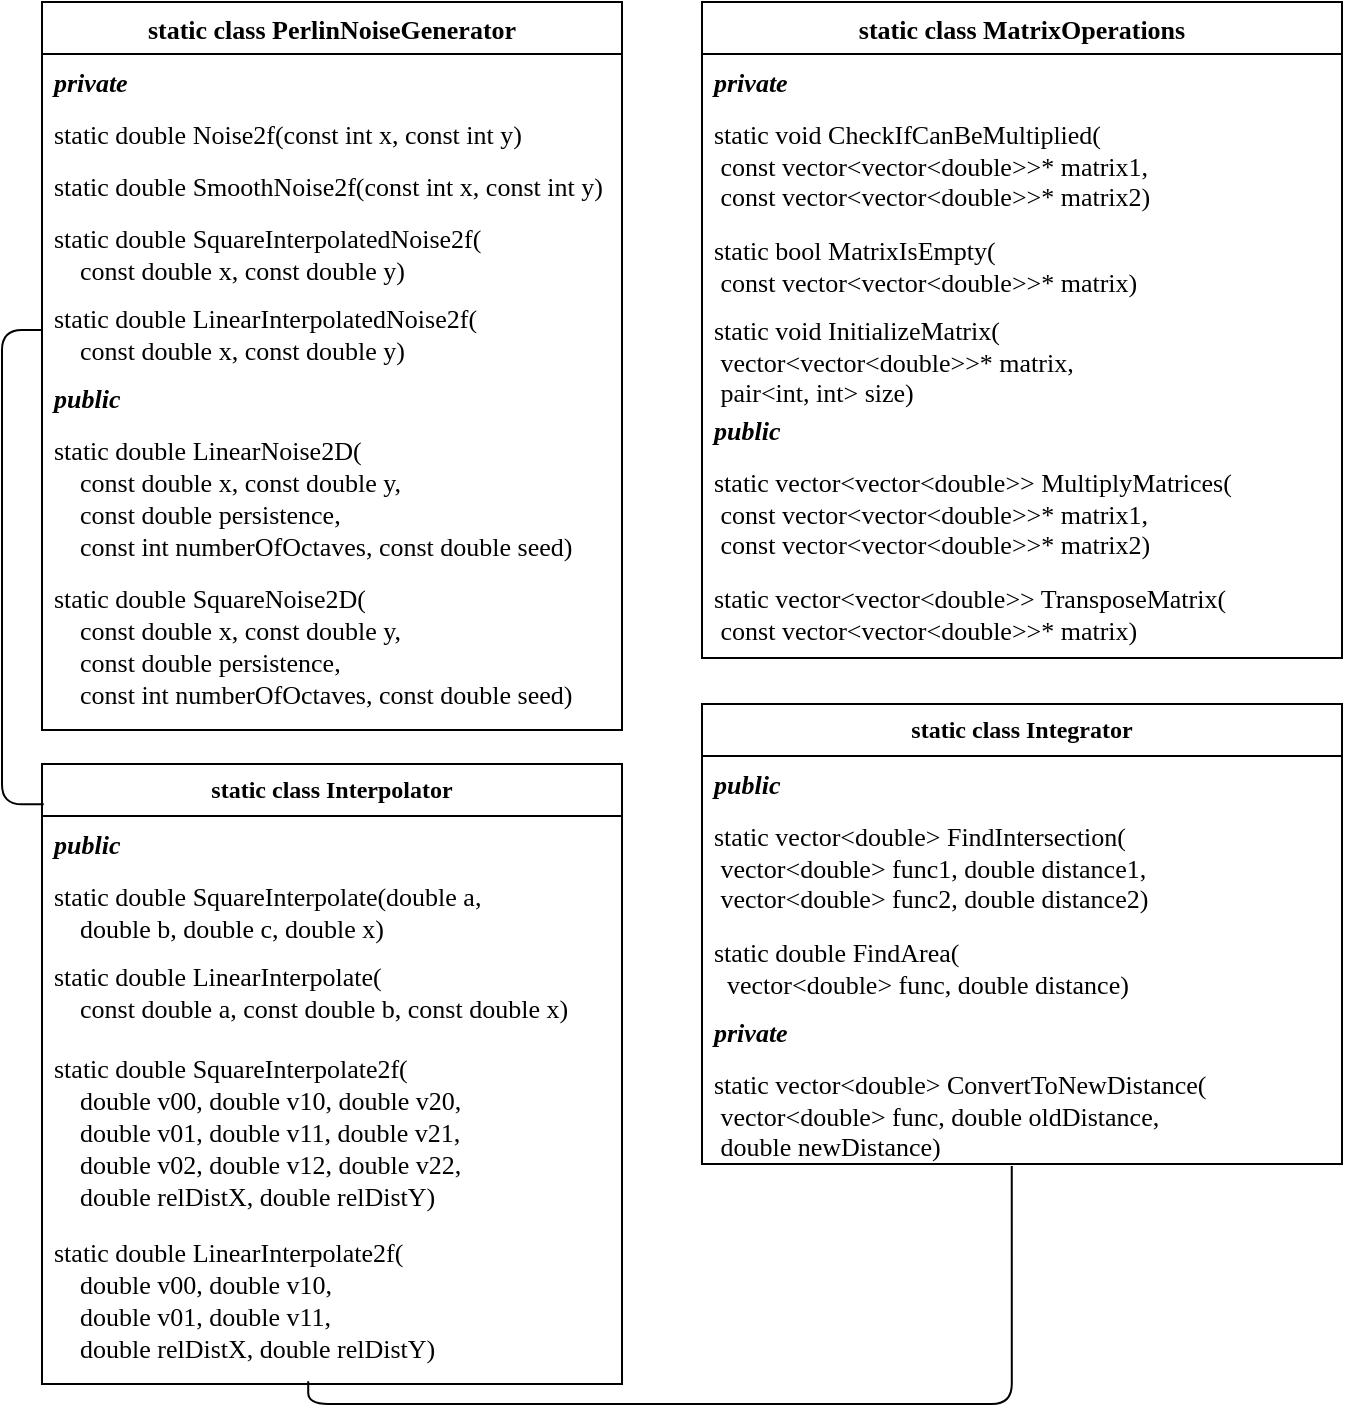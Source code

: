 <mxfile version="21.1.2" type="device" pages="9">
  <diagram id="xBpeeoNmWK5TZJDFUNut" name="MathTools">
    <mxGraphModel dx="1114" dy="674" grid="1" gridSize="10" guides="1" tooltips="1" connect="1" arrows="1" fold="1" page="1" pageScale="1" pageWidth="827" pageHeight="1169" math="0" shadow="0">
      <root>
        <mxCell id="0" />
        <mxCell id="1" parent="0" />
        <mxCell id="Hk_JJC-ydOtHoDzi3_xJ-1" value="static class PerlinNoiseGenerator" style="swimlane;fontStyle=1;childLayout=stackLayout;horizontal=1;startSize=26;fillColor=none;horizontalStack=0;resizeParent=1;resizeParentMax=0;resizeLast=0;collapsible=1;marginBottom=0;fontFamily=Times New Roman;fontSize=13;" parent="1" vertex="1">
          <mxGeometry x="20" y="79" width="290" height="364" as="geometry" />
        </mxCell>
        <mxCell id="Hk_JJC-ydOtHoDzi3_xJ-2" value="private" style="text;strokeColor=none;fillColor=none;align=left;verticalAlign=top;spacingLeft=4;spacingRight=4;overflow=hidden;rotatable=0;points=[[0,0.5],[1,0.5]];portConstraint=eastwest;fontStyle=3;fontFamily=Times New Roman;fontSize=13;" parent="Hk_JJC-ydOtHoDzi3_xJ-1" vertex="1">
          <mxGeometry y="26" width="290" height="26" as="geometry" />
        </mxCell>
        <mxCell id="Hk_JJC-ydOtHoDzi3_xJ-3" value="static double Noise2f(const int x, const int y)" style="text;strokeColor=none;fillColor=none;align=left;verticalAlign=top;spacingLeft=4;spacingRight=4;overflow=hidden;rotatable=0;points=[[0,0.5],[1,0.5]];portConstraint=eastwest;fontFamily=Times New Roman;fontSize=13;" parent="Hk_JJC-ydOtHoDzi3_xJ-1" vertex="1">
          <mxGeometry y="52" width="290" height="26" as="geometry" />
        </mxCell>
        <mxCell id="Hk_JJC-ydOtHoDzi3_xJ-4" value="static double SmoothNoise2f(const int x, const int y)" style="text;strokeColor=none;fillColor=none;align=left;verticalAlign=top;spacingLeft=4;spacingRight=4;overflow=hidden;rotatable=0;points=[[0,0.5],[1,0.5]];portConstraint=eastwest;fontFamily=Times New Roman;fontSize=13;" parent="Hk_JJC-ydOtHoDzi3_xJ-1" vertex="1">
          <mxGeometry y="78" width="290" height="26" as="geometry" />
        </mxCell>
        <mxCell id="Hk_JJC-ydOtHoDzi3_xJ-8" value="static double SquareInterpolatedNoise2f(&#xa;    const double x, const double y)" style="text;strokeColor=none;fillColor=none;align=left;verticalAlign=top;spacingLeft=4;spacingRight=4;overflow=hidden;rotatable=0;points=[[0,0.5],[1,0.5]];portConstraint=eastwest;fontFamily=Times New Roman;fontSize=13;" parent="Hk_JJC-ydOtHoDzi3_xJ-1" vertex="1">
          <mxGeometry y="104" width="290" height="40" as="geometry" />
        </mxCell>
        <mxCell id="Hk_JJC-ydOtHoDzi3_xJ-7" value="static double LinearInterpolatedNoise2f(&#xa;    const double x, const double y)" style="text;strokeColor=none;fillColor=none;align=left;verticalAlign=top;spacingLeft=4;spacingRight=4;overflow=hidden;rotatable=0;points=[[0,0.5],[1,0.5]];portConstraint=eastwest;fontFamily=Times New Roman;fontSize=13;" parent="Hk_JJC-ydOtHoDzi3_xJ-1" vertex="1">
          <mxGeometry y="144" width="290" height="40" as="geometry" />
        </mxCell>
        <mxCell id="Hk_JJC-ydOtHoDzi3_xJ-9" value="public" style="text;strokeColor=none;fillColor=none;align=left;verticalAlign=top;spacingLeft=4;spacingRight=4;overflow=hidden;rotatable=0;points=[[0,0.5],[1,0.5]];portConstraint=eastwest;fontStyle=3;fontFamily=Times New Roman;fontSize=13;" parent="Hk_JJC-ydOtHoDzi3_xJ-1" vertex="1">
          <mxGeometry y="184" width="290" height="26" as="geometry" />
        </mxCell>
        <mxCell id="Hk_JJC-ydOtHoDzi3_xJ-10" value="static double LinearNoise2D(&#xa;    const double x, const double y, &#xa;    const double persistence, &#xa;    const int numberOfOctaves, const double seed)" style="text;strokeColor=none;fillColor=none;align=left;verticalAlign=top;spacingLeft=4;spacingRight=4;overflow=hidden;rotatable=0;points=[[0,0.5],[1,0.5]];portConstraint=eastwest;fontFamily=Times New Roman;fontSize=13;" parent="Hk_JJC-ydOtHoDzi3_xJ-1" vertex="1">
          <mxGeometry y="210" width="290" height="74" as="geometry" />
        </mxCell>
        <mxCell id="Hk_JJC-ydOtHoDzi3_xJ-11" value="static double SquareNoise2D(&#xa;    const double x, const double y, &#xa;    const double persistence, &#xa;    const int numberOfOctaves, const double seed)" style="text;strokeColor=none;fillColor=none;align=left;verticalAlign=top;spacingLeft=4;spacingRight=4;overflow=hidden;rotatable=0;points=[[0,0.5],[1,0.5]];portConstraint=eastwest;fontFamily=Times New Roman;fontSize=13;" parent="Hk_JJC-ydOtHoDzi3_xJ-1" vertex="1">
          <mxGeometry y="284" width="290" height="80" as="geometry" />
        </mxCell>
        <mxCell id="Hk_JJC-ydOtHoDzi3_xJ-12" value="static class MatrixOperations" style="swimlane;fontStyle=1;childLayout=stackLayout;horizontal=1;startSize=26;fillColor=none;horizontalStack=0;resizeParent=1;resizeParentMax=0;resizeLast=0;collapsible=1;marginBottom=0;fontFamily=Times New Roman;fontSize=13;" parent="1" vertex="1">
          <mxGeometry x="350" y="79" width="320" height="328" as="geometry" />
        </mxCell>
        <mxCell id="Hk_JJC-ydOtHoDzi3_xJ-13" value="private" style="text;strokeColor=none;fillColor=none;align=left;verticalAlign=top;spacingLeft=4;spacingRight=4;overflow=hidden;rotatable=0;points=[[0,0.5],[1,0.5]];portConstraint=eastwest;fontStyle=3;fontFamily=Times New Roman;fontSize=13;" parent="Hk_JJC-ydOtHoDzi3_xJ-12" vertex="1">
          <mxGeometry y="26" width="320" height="26" as="geometry" />
        </mxCell>
        <mxCell id="Hk_JJC-ydOtHoDzi3_xJ-25" value="&lt;div style=&quot;font-size: 13px;&quot;&gt;static void CheckIfCanBeMultiplied(&lt;/div&gt;&lt;div style=&quot;font-size: 13px;&quot;&gt;    &lt;span style=&quot;white-space: pre; font-size: 13px;&quot;&gt; &lt;/span&gt;const vector&amp;lt;vector&amp;lt;double&amp;gt;&amp;gt;* matrix1,&lt;/div&gt;&lt;div style=&quot;font-size: 13px;&quot;&gt;&lt;span style=&quot;font-size: 13px;&quot;&gt;    &lt;/span&gt;&lt;span style=&quot;white-space: pre; font-size: 13px;&quot;&gt; &lt;/span&gt;const vector&amp;lt;vector&amp;lt;double&amp;gt;&amp;gt;* matrix2)&lt;/div&gt;" style="text;strokeColor=none;fillColor=none;align=left;verticalAlign=top;spacingLeft=4;spacingRight=4;overflow=hidden;rotatable=0;points=[[0,0.5],[1,0.5]];portConstraint=eastwest;whiteSpace=wrap;html=1;fontFamily=Times New Roman;fontSize=13;" parent="Hk_JJC-ydOtHoDzi3_xJ-12" vertex="1">
          <mxGeometry y="52" width="320" height="58" as="geometry" />
        </mxCell>
        <mxCell id="Hk_JJC-ydOtHoDzi3_xJ-26" value="static bool MatrixIsEmpty(&lt;br style=&quot;font-size: 13px;&quot;&gt;&lt;span style=&quot;white-space: pre; font-size: 13px;&quot;&gt; &lt;/span&gt;const vector&amp;lt;vector&amp;lt;double&amp;gt;&amp;gt;* matrix)" style="text;strokeColor=none;fillColor=none;align=left;verticalAlign=top;spacingLeft=4;spacingRight=4;overflow=hidden;rotatable=0;points=[[0,0.5],[1,0.5]];portConstraint=eastwest;whiteSpace=wrap;html=1;fontFamily=Times New Roman;fontSize=13;" parent="Hk_JJC-ydOtHoDzi3_xJ-12" vertex="1">
          <mxGeometry y="110" width="320" height="40" as="geometry" />
        </mxCell>
        <mxCell id="Hk_JJC-ydOtHoDzi3_xJ-27" value="&lt;div style=&quot;font-size: 13px;&quot;&gt;static void InitializeMatrix(&lt;/div&gt;&lt;div style=&quot;font-size: 13px;&quot;&gt;    &lt;span style=&quot;white-space: pre; font-size: 13px;&quot;&gt; &lt;/span&gt;vector&amp;lt;vector&amp;lt;double&amp;gt;&amp;gt;* matrix,&lt;/div&gt;&lt;div style=&quot;font-size: 13px;&quot;&gt;&lt;span style=&quot;white-space: pre; font-size: 13px;&quot;&gt; &lt;/span&gt;pair&amp;lt;int, int&amp;gt; size)&lt;/div&gt;" style="text;strokeColor=none;fillColor=none;align=left;verticalAlign=top;spacingLeft=4;spacingRight=4;overflow=hidden;rotatable=0;points=[[0,0.5],[1,0.5]];portConstraint=eastwest;whiteSpace=wrap;html=1;fontFamily=Times New Roman;fontSize=13;" parent="Hk_JJC-ydOtHoDzi3_xJ-12" vertex="1">
          <mxGeometry y="150" width="320" height="50" as="geometry" />
        </mxCell>
        <mxCell id="Hk_JJC-ydOtHoDzi3_xJ-20" value="public" style="text;strokeColor=none;fillColor=none;align=left;verticalAlign=top;spacingLeft=4;spacingRight=4;overflow=hidden;rotatable=0;points=[[0,0.5],[1,0.5]];portConstraint=eastwest;fontStyle=3;fontFamily=Times New Roman;fontSize=13;" parent="Hk_JJC-ydOtHoDzi3_xJ-12" vertex="1">
          <mxGeometry y="200" width="320" height="26" as="geometry" />
        </mxCell>
        <mxCell id="Hk_JJC-ydOtHoDzi3_xJ-23" value="&lt;div style=&quot;font-size: 13px;&quot;&gt;static vector&amp;lt;vector&amp;lt;double&amp;gt;&amp;gt; MultiplyMatrices(&lt;/div&gt;&lt;div style=&quot;font-size: 13px;&quot;&gt;    &lt;span style=&quot;white-space: pre; font-size: 13px;&quot;&gt; &lt;/span&gt;const vector&amp;lt;vector&amp;lt;double&amp;gt;&amp;gt;* matrix1,&lt;/div&gt;&lt;div style=&quot;font-size: 13px;&quot;&gt;&lt;span style=&quot;font-size: 13px;&quot;&gt;    &lt;/span&gt;&lt;span style=&quot;white-space: pre; font-size: 13px;&quot;&gt; &lt;/span&gt;const vector&amp;lt;vector&amp;lt;double&amp;gt;&amp;gt;* matrix2)&lt;/div&gt;" style="text;strokeColor=none;fillColor=none;align=left;verticalAlign=top;spacingLeft=4;spacingRight=4;overflow=hidden;rotatable=0;points=[[0,0.5],[1,0.5]];portConstraint=eastwest;whiteSpace=wrap;html=1;fontFamily=Times New Roman;fontSize=13;" parent="Hk_JJC-ydOtHoDzi3_xJ-12" vertex="1">
          <mxGeometry y="226" width="320" height="58" as="geometry" />
        </mxCell>
        <mxCell id="Hk_JJC-ydOtHoDzi3_xJ-24" value="&lt;div style=&quot;font-size: 13px;&quot;&gt;static vector&amp;lt;vector&amp;lt;double&amp;gt;&amp;gt; TransposeMatrix(&lt;/div&gt;&lt;div style=&quot;font-size: 13px;&quot;&gt;    &lt;span style=&quot;white-space: pre; font-size: 13px;&quot;&gt; &lt;/span&gt;const vector&amp;lt;vector&amp;lt;double&amp;gt;&amp;gt;* matrix)&lt;/div&gt;" style="text;strokeColor=none;fillColor=none;align=left;verticalAlign=top;spacingLeft=4;spacingRight=4;overflow=hidden;rotatable=0;points=[[0,0.5],[1,0.5]];portConstraint=eastwest;whiteSpace=wrap;html=1;fontFamily=Times New Roman;fontSize=13;" parent="Hk_JJC-ydOtHoDzi3_xJ-12" vertex="1">
          <mxGeometry y="284" width="320" height="44" as="geometry" />
        </mxCell>
        <mxCell id="pFR_azdw16hGCXCSU2z--6" value="&lt;b&gt;static class Integrator&lt;/b&gt;" style="swimlane;fontStyle=0;childLayout=stackLayout;horizontal=1;startSize=26;fillColor=none;horizontalStack=0;resizeParent=1;resizeParentMax=0;resizeLast=0;collapsible=1;marginBottom=0;whiteSpace=wrap;html=1;fontFamily=Times New Roman;" parent="1" vertex="1">
          <mxGeometry x="350" y="430" width="320" height="230" as="geometry" />
        </mxCell>
        <mxCell id="pFR_azdw16hGCXCSU2z--5" value="public" style="text;strokeColor=none;fillColor=none;align=left;verticalAlign=top;spacingLeft=4;spacingRight=4;overflow=hidden;rotatable=0;points=[[0,0.5],[1,0.5]];portConstraint=eastwest;fontStyle=3;fontFamily=Times New Roman;fontSize=13;" parent="pFR_azdw16hGCXCSU2z--6" vertex="1">
          <mxGeometry y="26" width="320" height="26" as="geometry" />
        </mxCell>
        <mxCell id="pFR_azdw16hGCXCSU2z--7" value="static vector&amp;lt;double&amp;gt; FindIntersection(&lt;br style=&quot;font-size: 13px;&quot;&gt;&lt;span style=&quot;white-space: pre;&quot;&gt; &lt;/span&gt;vector&amp;lt;double&amp;gt; func1, double distance1, &lt;span style=&quot;white-space: pre; font-size: 13px;&quot;&gt; &lt;br/&gt;&lt;/span&gt;&lt;span style=&quot;white-space: pre;&quot;&gt; &lt;/span&gt;vector&amp;lt;double&amp;gt; func2, double distance2)" style="text;strokeColor=none;fillColor=none;align=left;verticalAlign=top;spacingLeft=4;spacingRight=4;overflow=hidden;rotatable=0;points=[[0,0.5],[1,0.5]];portConstraint=eastwest;whiteSpace=wrap;html=1;fontFamily=Times New Roman;fontSize=13;" parent="pFR_azdw16hGCXCSU2z--6" vertex="1">
          <mxGeometry y="52" width="320" height="58" as="geometry" />
        </mxCell>
        <mxCell id="pFR_azdw16hGCXCSU2z--8" value="static double FindArea(&lt;br style=&quot;font-size: 13px;&quot;&gt;&lt;span style=&quot;white-space: pre; font-size: 13px;&quot;&gt; &lt;span style=&quot;white-space: pre;&quot;&gt; &lt;/span&gt;&lt;/span&gt;vector&amp;lt;double&amp;gt; func, double distance)" style="text;strokeColor=none;fillColor=none;align=left;verticalAlign=top;spacingLeft=4;spacingRight=4;overflow=hidden;rotatable=0;points=[[0,0.5],[1,0.5]];portConstraint=eastwest;whiteSpace=wrap;html=1;fontFamily=Times New Roman;fontSize=13;" parent="pFR_azdw16hGCXCSU2z--6" vertex="1">
          <mxGeometry y="110" width="320" height="40" as="geometry" />
        </mxCell>
        <mxCell id="CMd7lHi_DZXYb56hdhbd-1" value="private" style="text;strokeColor=none;fillColor=none;align=left;verticalAlign=top;spacingLeft=4;spacingRight=4;overflow=hidden;rotatable=0;points=[[0,0.5],[1,0.5]];portConstraint=eastwest;fontStyle=3;fontFamily=Times New Roman;fontSize=13;" parent="pFR_azdw16hGCXCSU2z--6" vertex="1">
          <mxGeometry y="150" width="320" height="26" as="geometry" />
        </mxCell>
        <mxCell id="CMd7lHi_DZXYb56hdhbd-2" value="static vector&amp;lt;double&amp;gt; ConvertToNewDistance(&lt;br style=&quot;font-size: 13px;&quot;&gt;&lt;span style=&quot;white-space: pre;&quot;&gt; &lt;/span&gt;vector&amp;lt;double&amp;gt; func, double oldDistance, &lt;br style=&quot;font-size: 13px;&quot;&gt;&lt;span style=&quot;white-space: pre;&quot;&gt; &lt;/span&gt;double newDistance)" style="text;strokeColor=none;fillColor=none;align=left;verticalAlign=top;spacingLeft=4;spacingRight=4;overflow=hidden;rotatable=0;points=[[0,0.5],[1,0.5]];portConstraint=eastwest;whiteSpace=wrap;html=1;fontFamily=Times New Roman;fontSize=13;" parent="pFR_azdw16hGCXCSU2z--6" vertex="1">
          <mxGeometry y="176" width="320" height="54" as="geometry" />
        </mxCell>
        <mxCell id="pFR_azdw16hGCXCSU2z--10" value="&lt;b&gt;static class Interpolator&lt;/b&gt;" style="swimlane;fontStyle=0;childLayout=stackLayout;horizontal=1;startSize=26;fillColor=none;horizontalStack=0;resizeParent=1;resizeParentMax=0;resizeLast=0;collapsible=1;marginBottom=0;whiteSpace=wrap;html=1;fontFamily=Times New Roman;" parent="1" vertex="1">
          <mxGeometry x="20" y="460" width="290" height="310" as="geometry" />
        </mxCell>
        <mxCell id="pFR_azdw16hGCXCSU2z--14" value="public" style="text;strokeColor=none;fillColor=none;align=left;verticalAlign=top;spacingLeft=4;spacingRight=4;overflow=hidden;rotatable=0;points=[[0,0.5],[1,0.5]];portConstraint=eastwest;fontStyle=3;fontFamily=Times New Roman;fontSize=13;" parent="pFR_azdw16hGCXCSU2z--10" vertex="1">
          <mxGeometry y="26" width="290" height="26" as="geometry" />
        </mxCell>
        <mxCell id="Hk_JJC-ydOtHoDzi3_xJ-6" value="static double SquareInterpolate(double a, &#xa;    double b, double c, double x)" style="text;strokeColor=none;fillColor=none;align=left;verticalAlign=top;spacingLeft=4;spacingRight=4;overflow=hidden;rotatable=0;points=[[0,0.5],[1,0.5]];portConstraint=eastwest;fontFamily=Times New Roman;fontSize=13;" parent="pFR_azdw16hGCXCSU2z--10" vertex="1">
          <mxGeometry y="52" width="290" height="40" as="geometry" />
        </mxCell>
        <mxCell id="Hk_JJC-ydOtHoDzi3_xJ-5" value="static double LinearInterpolate(&#xa;    const double a, const double b, const double x)" style="text;strokeColor=none;fillColor=none;align=left;verticalAlign=top;spacingLeft=4;spacingRight=4;overflow=hidden;rotatable=0;points=[[0,0.5],[1,0.5]];portConstraint=eastwest;fontFamily=Times New Roman;fontSize=13;" parent="pFR_azdw16hGCXCSU2z--10" vertex="1">
          <mxGeometry y="92" width="290" height="46" as="geometry" />
        </mxCell>
        <mxCell id="dTB7q6R3XXhKSHiExLxA-1" value="static double SquareInterpolate2f(&#xa;    double v00, double v10, double v20,&#xa;    double v01, double v11, double v21,&#xa;    double v02, double v12, double v22,&#xa;    double relDistX, double relDistY)" style="text;strokeColor=none;fillColor=none;align=left;verticalAlign=top;spacingLeft=4;spacingRight=4;overflow=hidden;rotatable=0;points=[[0,0.5],[1,0.5]];portConstraint=eastwest;fontFamily=Times New Roman;fontSize=13;" parent="pFR_azdw16hGCXCSU2z--10" vertex="1">
          <mxGeometry y="138" width="290" height="92" as="geometry" />
        </mxCell>
        <mxCell id="dTB7q6R3XXhKSHiExLxA-2" value="static double LinearInterpolate2f(&#xa;       double v00, double v10,&#xa;       double v01, double v11,&#xa;       double relDistX, double relDistY)" style="text;strokeColor=none;fillColor=none;align=left;verticalAlign=top;spacingLeft=4;spacingRight=4;overflow=hidden;rotatable=0;points=[[0,0.5],[1,0.5]];portConstraint=eastwest;fontFamily=Times New Roman;fontSize=13;" parent="pFR_azdw16hGCXCSU2z--10" vertex="1">
          <mxGeometry y="230" width="290" height="80" as="geometry" />
        </mxCell>
        <mxCell id="dTB7q6R3XXhKSHiExLxA-3" style="edgeStyle=orthogonalEdgeStyle;rounded=1;orthogonalLoop=1;jettySize=auto;html=1;exitX=0;exitY=0.5;exitDx=0;exitDy=0;entryX=0.003;entryY=0.065;entryDx=0;entryDy=0;entryPerimeter=0;strokeColor=default;endArrow=none;endFill=0;" parent="1" source="Hk_JJC-ydOtHoDzi3_xJ-7" target="pFR_azdw16hGCXCSU2z--10" edge="1">
          <mxGeometry relative="1" as="geometry" />
        </mxCell>
        <mxCell id="dTB7q6R3XXhKSHiExLxA-4" style="edgeStyle=orthogonalEdgeStyle;rounded=1;orthogonalLoop=1;jettySize=auto;html=1;exitX=0.484;exitY=1.019;exitDx=0;exitDy=0;entryX=0.459;entryY=0.983;entryDx=0;entryDy=0;entryPerimeter=0;strokeColor=default;endArrow=none;endFill=0;exitPerimeter=0;" parent="1" source="CMd7lHi_DZXYb56hdhbd-2" target="dTB7q6R3XXhKSHiExLxA-2" edge="1">
          <mxGeometry relative="1" as="geometry">
            <mxPoint x="730" y="500" as="sourcePoint" />
            <mxPoint x="731" y="734" as="targetPoint" />
            <Array as="points">
              <mxPoint x="505" y="780" />
              <mxPoint x="153" y="780" />
            </Array>
          </mxGeometry>
        </mxCell>
      </root>
    </mxGraphModel>
  </diagram>
  <diagram id="9wK-Dreh1ihX0EcdUHxR" name="RawTextureConverters">
    <mxGraphModel dx="1114" dy="674" grid="1" gridSize="10" guides="1" tooltips="1" connect="1" arrows="1" fold="1" page="1" pageScale="1" pageWidth="827" pageHeight="1169" math="0" shadow="0">
      <root>
        <mxCell id="0" />
        <mxCell id="1" parent="0" />
        <mxCell id="SieYb8Y1K3ome5ax8vdq-1" value="class RGBAToRawConverter" style="swimlane;fontStyle=1;childLayout=stackLayout;horizontal=1;startSize=26;fillColor=none;horizontalStack=0;resizeParent=1;resizeParentMax=0;resizeLast=0;collapsible=1;marginBottom=0;whiteSpace=wrap;html=1;fontFamily=Times New Roman;" parent="1" vertex="1">
          <mxGeometry x="140" y="200" width="370" height="52" as="geometry" />
        </mxCell>
        <mxCell id="SieYb8Y1K3ome5ax8vdq-2" value="RawImage Convert(Mat4d image,&amp;nbsp;pair&amp;lt;double, double&amp;gt; dynamicRange)" style="text;strokeColor=none;fillColor=none;align=left;verticalAlign=top;spacingLeft=4;spacingRight=4;overflow=hidden;rotatable=0;points=[[0,0.5],[1,0.5]];portConstraint=eastwest;whiteSpace=wrap;html=1;fontFamily=Times New Roman;" parent="SieYb8Y1K3ome5ax8vdq-1" vertex="1">
          <mxGeometry y="26" width="370" height="26" as="geometry" />
        </mxCell>
        <mxCell id="SieYb8Y1K3ome5ax8vdq-5" value="class HubbleToRawConverter" style="swimlane;fontStyle=1;childLayout=stackLayout;horizontal=1;startSize=26;fillColor=none;horizontalStack=0;resizeParent=1;resizeParentMax=0;resizeLast=0;collapsible=1;marginBottom=0;whiteSpace=wrap;html=1;fontFamily=Times New Roman;" parent="1" vertex="1">
          <mxGeometry x="140" y="270" width="370" height="52" as="geometry" />
        </mxCell>
        <mxCell id="SieYb8Y1K3ome5ax8vdq-6" value="RawImage Convert(Mat4d image,&amp;nbsp;pair&amp;lt;double, double&amp;gt; dynamicRange)" style="text;strokeColor=none;fillColor=none;align=left;verticalAlign=top;spacingLeft=4;spacingRight=4;overflow=hidden;rotatable=0;points=[[0,0.5],[1,0.5]];portConstraint=eastwest;whiteSpace=wrap;html=1;fontFamily=Times New Roman;" parent="SieYb8Y1K3ome5ax8vdq-5" vertex="1">
          <mxGeometry y="26" width="370" height="26" as="geometry" />
        </mxCell>
      </root>
    </mxGraphModel>
  </diagram>
  <diagram id="C5RBs43oDa-KdzZeNtuy" name="Sky">
    <mxGraphModel dx="1114" dy="674" grid="1" gridSize="10" guides="1" tooltips="1" connect="1" arrows="1" fold="1" page="1" pageScale="1" pageWidth="827" pageHeight="1169" math="0" shadow="0">
      <root>
        <mxCell id="WIyWlLk6GJQsqaUBKTNV-0" />
        <mxCell id="WIyWlLk6GJQsqaUBKTNV-1" parent="WIyWlLk6GJQsqaUBKTNV-0" />
        <mxCell id="SZyjdiMSBCn0XsSWIT7a-0" value="enum LightSourceType" style="swimlane;fontStyle=0;childLayout=stackLayout;horizontal=1;startSize=26;fillColor=none;horizontalStack=0;resizeParent=1;resizeParentMax=0;resizeLast=0;collapsible=1;marginBottom=0;fontFamily=Times New Roman;fontSize=13;" parent="WIyWlLk6GJQsqaUBKTNV-1" vertex="1">
          <mxGeometry x="470" y="31" width="140" height="104" as="geometry" />
        </mxCell>
        <mxCell id="SZyjdiMSBCn0XsSWIT7a-1" value="CS_POINT" style="text;strokeColor=none;fillColor=none;align=left;verticalAlign=top;spacingLeft=4;spacingRight=4;overflow=hidden;rotatable=0;points=[[0,0.5],[1,0.5]];portConstraint=eastwest;fontFamily=Times New Roman;fontSize=13;" parent="SZyjdiMSBCn0XsSWIT7a-0" vertex="1">
          <mxGeometry y="26" width="140" height="26" as="geometry" />
        </mxCell>
        <mxCell id="SZyjdiMSBCn0XsSWIT7a-2" value="CS_AMBIENT" style="text;strokeColor=none;fillColor=none;align=left;verticalAlign=top;spacingLeft=4;spacingRight=4;overflow=hidden;rotatable=0;points=[[0,0.5],[1,0.5]];portConstraint=eastwest;fontFamily=Times New Roman;fontSize=13;" parent="SZyjdiMSBCn0XsSWIT7a-0" vertex="1">
          <mxGeometry y="52" width="140" height="26" as="geometry" />
        </mxCell>
        <mxCell id="SZyjdiMSBCn0XsSWIT7a-3" value="CS_TEXTURE" style="text;strokeColor=none;fillColor=none;align=left;verticalAlign=top;spacingLeft=4;spacingRight=4;overflow=hidden;rotatable=0;points=[[0,0.5],[1,0.5]];portConstraint=eastwest;fontFamily=Times New Roman;fontSize=13;" parent="SZyjdiMSBCn0XsSWIT7a-0" vertex="1">
          <mxGeometry y="78" width="140" height="26" as="geometry" />
        </mxCell>
        <mxCell id="SZyjdiMSBCn0XsSWIT7a-4" value="struct LightSource" style="swimlane;fontStyle=0;childLayout=stackLayout;horizontal=1;startSize=26;fillColor=none;horizontalStack=0;resizeParent=1;resizeParentMax=0;resizeLast=0;collapsible=1;marginBottom=0;fontFamily=Times New Roman;fontSize=13;" parent="WIyWlLk6GJQsqaUBKTNV-1" vertex="1">
          <mxGeometry x="470" y="163" width="140" height="52" as="geometry" />
        </mxCell>
        <mxCell id="SZyjdiMSBCn0XsSWIT7a-5" value="LightSourceType type" style="text;strokeColor=none;fillColor=none;align=left;verticalAlign=top;spacingLeft=4;spacingRight=4;overflow=hidden;rotatable=0;points=[[0,0.5],[1,0.5]];portConstraint=eastwest;fontFamily=Times New Roman;fontSize=13;" parent="SZyjdiMSBCn0XsSWIT7a-4" vertex="1">
          <mxGeometry y="26" width="140" height="26" as="geometry" />
        </mxCell>
        <mxCell id="SZyjdiMSBCn0XsSWIT7a-8" value="1" style="endArrow=none;html=1;endSize=12;startArrow=diamondThin;startSize=14;startFill=1;edgeStyle=orthogonalEdgeStyle;align=left;verticalAlign=bottom;rounded=1;exitX=0.5;exitY=0;exitDx=0;exitDy=0;entryX=0;entryY=0.5;entryDx=0;entryDy=0;endFill=0;fontFamily=Times New Roman;fontSize=13;" parent="WIyWlLk6GJQsqaUBKTNV-1" source="SZyjdiMSBCn0XsSWIT7a-4" target="SZyjdiMSBCn0XsSWIT7a-2" edge="1">
          <mxGeometry x="-0.042" y="10" relative="1" as="geometry">
            <mxPoint x="290" y="41" as="sourcePoint" />
            <mxPoint x="450" y="41" as="targetPoint" />
            <Array as="points">
              <mxPoint x="540" y="150" />
              <mxPoint x="460" y="150" />
              <mxPoint x="460" y="100" />
              <mxPoint x="470" y="100" />
            </Array>
            <mxPoint as="offset" />
          </mxGeometry>
        </mxCell>
        <mxCell id="SZyjdiMSBCn0XsSWIT7a-9" value="struct ColoredLightSource" style="swimlane;fontStyle=0;childLayout=stackLayout;horizontal=1;startSize=26;fillColor=none;horizontalStack=0;resizeParent=1;resizeParentMax=0;resizeLast=0;collapsible=1;marginBottom=0;fontFamily=Times New Roman;fontSize=13;" parent="WIyWlLk6GJQsqaUBKTNV-1" vertex="1">
          <mxGeometry x="630" y="150" width="180" height="104" as="geometry" />
        </mxCell>
        <mxCell id="fjtUpzhwMhFWf3jZZ5qM-0" value="ColorSpectrum* colorSpectrum" style="text;strokeColor=none;fillColor=none;align=left;verticalAlign=top;spacingLeft=4;spacingRight=4;overflow=hidden;rotatable=0;points=[[0,0.5],[1,0.5]];portConstraint=eastwest;fontFamily=Times New Roman;fontSize=13;" vertex="1" parent="SZyjdiMSBCn0XsSWIT7a-9">
          <mxGeometry y="26" width="180" height="26" as="geometry" />
        </mxCell>
        <mxCell id="SZyjdiMSBCn0XsSWIT7a-10" value="vector&lt;double&gt; color" style="text;strokeColor=none;fillColor=none;align=left;verticalAlign=top;spacingLeft=4;spacingRight=4;overflow=hidden;rotatable=0;points=[[0,0.5],[1,0.5]];portConstraint=eastwest;fontFamily=Times New Roman;fontSize=13;" parent="SZyjdiMSBCn0XsSWIT7a-9" vertex="1">
          <mxGeometry y="52" width="180" height="26" as="geometry" />
        </mxCell>
        <mxCell id="SZyjdiMSBCn0XsSWIT7a-11" value="double brightness" style="text;strokeColor=none;fillColor=none;align=left;verticalAlign=top;spacingLeft=4;spacingRight=4;overflow=hidden;rotatable=0;points=[[0,0.5],[1,0.5]];portConstraint=eastwest;fontFamily=Times New Roman;fontSize=13;" parent="SZyjdiMSBCn0XsSWIT7a-9" vertex="1">
          <mxGeometry y="78" width="180" height="26" as="geometry" />
        </mxCell>
        <mxCell id="SZyjdiMSBCn0XsSWIT7a-13" value="" style="endArrow=block;endFill=0;endSize=12;html=1;rounded=1;exitX=0;exitY=0.25;exitDx=0;exitDy=0;edgeStyle=orthogonalEdgeStyle;entryX=1;entryY=0.25;entryDx=0;entryDy=0;fontFamily=Times New Roman;fontSize=13;" parent="WIyWlLk6GJQsqaUBKTNV-1" source="SZyjdiMSBCn0XsSWIT7a-9" target="SZyjdiMSBCn0XsSWIT7a-4" edge="1">
          <mxGeometry width="160" relative="1" as="geometry">
            <mxPoint x="440" y="171" as="sourcePoint" />
            <mxPoint x="700" y="161" as="targetPoint" />
            <Array as="points">
              <mxPoint x="660" y="176" />
            </Array>
          </mxGeometry>
        </mxCell>
        <mxCell id="SZyjdiMSBCn0XsSWIT7a-14" value="struct PointLightSource" style="swimlane;fontStyle=0;childLayout=stackLayout;horizontal=1;startSize=26;fillColor=none;horizontalStack=0;resizeParent=1;resizeParentMax=0;resizeLast=0;collapsible=1;marginBottom=0;fontFamily=Times New Roman;fontSize=13;" parent="WIyWlLk6GJQsqaUBKTNV-1" vertex="1">
          <mxGeometry x="630" y="290" width="180" height="52" as="geometry" />
        </mxCell>
        <mxCell id="SZyjdiMSBCn0XsSWIT7a-15" value="pair&lt;double, double&gt; pos" style="text;strokeColor=none;fillColor=none;align=left;verticalAlign=top;spacingLeft=4;spacingRight=4;overflow=hidden;rotatable=0;points=[[0,0.5],[1,0.5]];portConstraint=eastwest;fontFamily=Times New Roman;fontSize=13;" parent="SZyjdiMSBCn0XsSWIT7a-14" vertex="1">
          <mxGeometry y="26" width="180" height="26" as="geometry" />
        </mxCell>
        <mxCell id="SZyjdiMSBCn0XsSWIT7a-18" value="" style="endArrow=block;endFill=0;endSize=12;html=1;rounded=1;edgeStyle=orthogonalEdgeStyle;exitX=0.5;exitY=0;exitDx=0;exitDy=0;entryX=0.5;entryY=1;entryDx=0;entryDy=0;entryPerimeter=0;fontFamily=Times New Roman;fontSize=13;" parent="WIyWlLk6GJQsqaUBKTNV-1" source="SZyjdiMSBCn0XsSWIT7a-14" target="SZyjdiMSBCn0XsSWIT7a-11" edge="1">
          <mxGeometry width="160" relative="1" as="geometry">
            <mxPoint x="650" y="-129" as="sourcePoint" />
            <mxPoint x="560" y="211" as="targetPoint" />
            <Array as="points">
              <mxPoint x="720" y="290" />
              <mxPoint x="720" y="254" />
            </Array>
          </mxGeometry>
        </mxCell>
        <mxCell id="SZyjdiMSBCn0XsSWIT7a-19" value="struct AmbientLightSource" style="swimlane;fontStyle=0;childLayout=stackLayout;horizontal=1;startSize=26;fillColor=none;horizontalStack=0;resizeParent=1;resizeParentMax=0;resizeLast=0;collapsible=1;marginBottom=0;fontFamily=Times New Roman;fontSize=13;" parent="WIyWlLk6GJQsqaUBKTNV-1" vertex="1">
          <mxGeometry x="470" y="290" width="140" height="52" as="geometry" />
        </mxCell>
        <mxCell id="SZyjdiMSBCn0XsSWIT7a-23" value="" style="endArrow=block;endFill=0;endSize=12;html=1;rounded=1;edgeStyle=orthogonalEdgeStyle;entryX=0.5;entryY=1;entryDx=0;entryDy=0;exitX=0.5;exitY=0;exitDx=0;exitDy=0;entryPerimeter=0;fontFamily=Times New Roman;fontSize=13;" parent="WIyWlLk6GJQsqaUBKTNV-1" source="SZyjdiMSBCn0XsSWIT7a-19" target="SZyjdiMSBCn0XsSWIT7a-11" edge="1">
          <mxGeometry width="160" relative="1" as="geometry">
            <mxPoint x="690" y="-27" as="sourcePoint" />
            <mxPoint x="653" y="-26.5" as="targetPoint" />
            <Array as="points">
              <mxPoint x="540" y="270" />
              <mxPoint x="720" y="270" />
            </Array>
          </mxGeometry>
        </mxCell>
        <mxCell id="Obw8WQ8diCQGSkCheM-I-0" value="class Clouds" style="swimlane;fontStyle=1;align=center;verticalAlign=top;childLayout=stackLayout;horizontal=1;startSize=26;horizontalStack=0;resizeParent=1;resizeParentMax=0;resizeLast=0;collapsible=1;marginBottom=0;fontFamily=Times New Roman;fontSize=13;" parent="WIyWlLk6GJQsqaUBKTNV-1" vertex="1">
          <mxGeometry x="30" y="31" width="390" height="710" as="geometry" />
        </mxCell>
        <mxCell id="Obw8WQ8diCQGSkCheM-I-1" value="private" style="text;strokeColor=none;fillColor=none;align=left;verticalAlign=top;spacingLeft=4;spacingRight=4;overflow=hidden;rotatable=0;points=[[0,0.5],[1,0.5]];portConstraint=eastwest;fontStyle=3;fontFamily=Times New Roman;fontSize=13;" parent="Obw8WQ8diCQGSkCheM-I-0" vertex="1">
          <mxGeometry y="26" width="390" height="26" as="geometry" />
        </mxCell>
        <mxCell id="Obw8WQ8diCQGSkCheM-I-2" value="double cloudValueMultiplier" style="text;strokeColor=none;fillColor=none;align=left;verticalAlign=top;spacingLeft=4;spacingRight=4;overflow=hidden;rotatable=0;points=[[0,0.5],[1,0.5]];portConstraint=eastwest;fontFamily=Times New Roman;fontSize=13;" parent="Obw8WQ8diCQGSkCheM-I-0" vertex="1">
          <mxGeometry y="52" width="390" height="26" as="geometry" />
        </mxCell>
        <mxCell id="Obw8WQ8diCQGSkCheM-I-3" value="double cutoff" style="text;strokeColor=none;fillColor=none;align=left;verticalAlign=top;spacingLeft=4;spacingRight=4;overflow=hidden;rotatable=0;points=[[0,0.5],[1,0.5]];portConstraint=eastwest;fontFamily=Times New Roman;fontSize=13;" parent="Obw8WQ8diCQGSkCheM-I-0" vertex="1">
          <mxGeometry y="78" width="390" height="26" as="geometry" />
        </mxCell>
        <mxCell id="Obw8WQ8diCQGSkCheM-I-13" value="double persistence" style="text;strokeColor=none;fillColor=none;align=left;verticalAlign=top;spacingLeft=4;spacingRight=4;overflow=hidden;rotatable=0;points=[[0,0.5],[1,0.5]];portConstraint=eastwest;fontFamily=Times New Roman;fontSize=13;" parent="Obw8WQ8diCQGSkCheM-I-0" vertex="1">
          <mxGeometry y="104" width="390" height="26" as="geometry" />
        </mxCell>
        <mxCell id="Obw8WQ8diCQGSkCheM-I-14" value="uint numberOfOctaves" style="text;strokeColor=none;fillColor=none;align=left;verticalAlign=top;spacingLeft=4;spacingRight=4;overflow=hidden;rotatable=0;points=[[0,0.5],[1,0.5]];portConstraint=eastwest;fontFamily=Times New Roman;fontSize=13;" parent="Obw8WQ8diCQGSkCheM-I-0" vertex="1">
          <mxGeometry y="130" width="390" height="26" as="geometry" />
        </mxCell>
        <mxCell id="Obw8WQ8diCQGSkCheM-I-15" value="double ambientBrightness" style="text;strokeColor=none;fillColor=none;align=left;verticalAlign=top;spacingLeft=4;spacingRight=4;overflow=hidden;rotatable=0;points=[[0,0.5],[1,0.5]];portConstraint=eastwest;fontFamily=Times New Roman;fontSize=13;" parent="Obw8WQ8diCQGSkCheM-I-0" vertex="1">
          <mxGeometry y="156" width="390" height="26" as="geometry" />
        </mxCell>
        <mxCell id="Obw8WQ8diCQGSkCheM-I-16" value="double highlightBrightness" style="text;strokeColor=none;fillColor=none;align=left;verticalAlign=top;spacingLeft=4;spacingRight=4;overflow=hidden;rotatable=0;points=[[0,0.5],[1,0.5]];portConstraint=eastwest;fontFamily=Times New Roman;fontSize=13;" parent="Obw8WQ8diCQGSkCheM-I-0" vertex="1">
          <mxGeometry y="182" width="390" height="26" as="geometry" />
        </mxCell>
        <mxCell id="Obw8WQ8diCQGSkCheM-I-17" value="double cloudShadingSmoothness" style="text;strokeColor=none;fillColor=none;align=left;verticalAlign=top;spacingLeft=4;spacingRight=4;overflow=hidden;rotatable=0;points=[[0,0.5],[1,0.5]];portConstraint=eastwest;fontFamily=Times New Roman;fontSize=13;" parent="Obw8WQ8diCQGSkCheM-I-0" vertex="1">
          <mxGeometry y="208" width="390" height="26" as="geometry" />
        </mxCell>
        <mxCell id="Obw8WQ8diCQGSkCheM-I-18" value="public" style="text;strokeColor=none;fillColor=none;align=left;verticalAlign=top;spacingLeft=4;spacingRight=4;overflow=hidden;rotatable=0;points=[[0,0.5],[1,0.5]];portConstraint=eastwest;fontStyle=3;fontFamily=Times New Roman;fontSize=13;" parent="Obw8WQ8diCQGSkCheM-I-0" vertex="1">
          <mxGeometry y="234" width="390" height="26" as="geometry" />
        </mxCell>
        <mxCell id="Obw8WQ8diCQGSkCheM-I-19" value="double seed" style="text;strokeColor=none;fillColor=none;align=left;verticalAlign=top;spacingLeft=4;spacingRight=4;overflow=hidden;rotatable=0;points=[[0,0.5],[1,0.5]];portConstraint=eastwest;fontFamily=Times New Roman;fontSize=13;" parent="Obw8WQ8diCQGSkCheM-I-0" vertex="1">
          <mxGeometry y="260" width="390" height="26" as="geometry" />
        </mxCell>
        <mxCell id="Obw8WQ8diCQGSkCheM-I-20" value="double scale" style="text;strokeColor=none;fillColor=none;align=left;verticalAlign=top;spacingLeft=4;spacingRight=4;overflow=hidden;rotatable=0;points=[[0,0.5],[1,0.5]];portConstraint=eastwest;fontFamily=Times New Roman;fontSize=13;" parent="Obw8WQ8diCQGSkCheM-I-0" vertex="1">
          <mxGeometry y="286" width="390" height="26" as="geometry" />
        </mxCell>
        <mxCell id="Obw8WQ8diCQGSkCheM-I-6" value="" style="line;strokeWidth=1;fillColor=none;align=left;verticalAlign=middle;spacingTop=-1;spacingLeft=3;spacingRight=3;rotatable=0;labelPosition=right;points=[];portConstraint=eastwest;fontFamily=Times New Roman;fontSize=13;" parent="Obw8WQ8diCQGSkCheM-I-0" vertex="1">
          <mxGeometry y="312" width="390" height="8" as="geometry" />
        </mxCell>
        <mxCell id="Obw8WQ8diCQGSkCheM-I-7" value="public" style="text;strokeColor=none;fillColor=none;align=left;verticalAlign=top;spacingLeft=4;spacingRight=4;overflow=hidden;rotatable=0;points=[[0,0.5],[1,0.5]];portConstraint=eastwest;fontStyle=3;fontFamily=Times New Roman;fontSize=13;" parent="Obw8WQ8diCQGSkCheM-I-0" vertex="1">
          <mxGeometry y="320" width="390" height="26" as="geometry" />
        </mxCell>
        <mxCell id="Obw8WQ8diCQGSkCheM-I-12" value="void SetCutoff(double cutoff)" style="text;strokeColor=none;fillColor=none;align=left;verticalAlign=top;spacingLeft=4;spacingRight=4;overflow=hidden;rotatable=0;points=[[0,0.5],[1,0.5]];portConstraint=eastwest;fontFamily=Times New Roman;fontSize=13;" parent="Obw8WQ8diCQGSkCheM-I-0" vertex="1">
          <mxGeometry y="346" width="390" height="26" as="geometry" />
        </mxCell>
        <mxCell id="Obw8WQ8diCQGSkCheM-I-25" value="double GetCutoff()" style="text;strokeColor=none;fillColor=none;align=left;verticalAlign=top;spacingLeft=4;spacingRight=4;overflow=hidden;rotatable=0;points=[[0,0.5],[1,0.5]];portConstraint=eastwest;fontFamily=Times New Roman;fontSize=13;" parent="Obw8WQ8diCQGSkCheM-I-0" vertex="1">
          <mxGeometry y="372" width="390" height="26" as="geometry" />
        </mxCell>
        <mxCell id="Obw8WQ8diCQGSkCheM-I-29" value="void SetCloudShadingSmoothness(double cloudShadingSmoothness)" style="text;strokeColor=none;fillColor=none;align=left;verticalAlign=top;spacingLeft=4;spacingRight=4;overflow=hidden;rotatable=0;points=[[0,0.5],[1,0.5]];portConstraint=eastwest;fontFamily=Times New Roman;fontSize=13;" parent="Obw8WQ8diCQGSkCheM-I-0" vertex="1">
          <mxGeometry y="398" width="390" height="26" as="geometry" />
        </mxCell>
        <mxCell id="Obw8WQ8diCQGSkCheM-I-28" value="double GetCloudShadingSmoothness()" style="text;strokeColor=none;fillColor=none;align=left;verticalAlign=top;spacingLeft=4;spacingRight=4;overflow=hidden;rotatable=0;points=[[0,0.5],[1,0.5]];portConstraint=eastwest;fontFamily=Times New Roman;fontSize=13;" parent="Obw8WQ8diCQGSkCheM-I-0" vertex="1">
          <mxGeometry y="424" width="390" height="26" as="geometry" />
        </mxCell>
        <mxCell id="Obw8WQ8diCQGSkCheM-I-27" value="void SetCloudValueMultiplier(double cloudValueMultiplier)" style="text;strokeColor=none;fillColor=none;align=left;verticalAlign=top;spacingLeft=4;spacingRight=4;overflow=hidden;rotatable=0;points=[[0,0.5],[1,0.5]];portConstraint=eastwest;fontFamily=Times New Roman;fontSize=13;" parent="Obw8WQ8diCQGSkCheM-I-0" vertex="1">
          <mxGeometry y="450" width="390" height="26" as="geometry" />
        </mxCell>
        <mxCell id="Obw8WQ8diCQGSkCheM-I-26" value="double GetCloudValueMultiplier()" style="text;strokeColor=none;fillColor=none;align=left;verticalAlign=top;spacingLeft=4;spacingRight=4;overflow=hidden;rotatable=0;points=[[0,0.5],[1,0.5]];portConstraint=eastwest;fontFamily=Times New Roman;fontSize=13;" parent="Obw8WQ8diCQGSkCheM-I-0" vertex="1">
          <mxGeometry y="476" width="390" height="26" as="geometry" />
        </mxCell>
        <mxCell id="Obw8WQ8diCQGSkCheM-I-24" value="void SetPersistence(double persistence)" style="text;strokeColor=none;fillColor=none;align=left;verticalAlign=top;spacingLeft=4;spacingRight=4;overflow=hidden;rotatable=0;points=[[0,0.5],[1,0.5]];portConstraint=eastwest;fontFamily=Times New Roman;fontSize=13;" parent="Obw8WQ8diCQGSkCheM-I-0" vertex="1">
          <mxGeometry y="502" width="390" height="26" as="geometry" />
        </mxCell>
        <mxCell id="Obw8WQ8diCQGSkCheM-I-30" value="double GetPersistence()" style="text;strokeColor=none;fillColor=none;align=left;verticalAlign=top;spacingLeft=4;spacingRight=4;overflow=hidden;rotatable=0;points=[[0,0.5],[1,0.5]];portConstraint=eastwest;fontFamily=Times New Roman;fontSize=13;" parent="Obw8WQ8diCQGSkCheM-I-0" vertex="1">
          <mxGeometry y="528" width="390" height="26" as="geometry" />
        </mxCell>
        <mxCell id="Obw8WQ8diCQGSkCheM-I-35" value="void SetNumberOfOctaves(unsigned int numberOfOctaves)" style="text;strokeColor=none;fillColor=none;align=left;verticalAlign=top;spacingLeft=4;spacingRight=4;overflow=hidden;rotatable=0;points=[[0,0.5],[1,0.5]];portConstraint=eastwest;fontFamily=Times New Roman;fontSize=13;" parent="Obw8WQ8diCQGSkCheM-I-0" vertex="1">
          <mxGeometry y="554" width="390" height="26" as="geometry" />
        </mxCell>
        <mxCell id="Obw8WQ8diCQGSkCheM-I-34" value="unsigned int GetNumberOfOctaves()" style="text;strokeColor=none;fillColor=none;align=left;verticalAlign=top;spacingLeft=4;spacingRight=4;overflow=hidden;rotatable=0;points=[[0,0.5],[1,0.5]];portConstraint=eastwest;fontFamily=Times New Roman;fontSize=13;" parent="Obw8WQ8diCQGSkCheM-I-0" vertex="1">
          <mxGeometry y="580" width="390" height="26" as="geometry" />
        </mxCell>
        <mxCell id="Obw8WQ8diCQGSkCheM-I-33" value="void SetAmbientBrightness(double ambientBrightness)" style="text;strokeColor=none;fillColor=none;align=left;verticalAlign=top;spacingLeft=4;spacingRight=4;overflow=hidden;rotatable=0;points=[[0,0.5],[1,0.5]];portConstraint=eastwest;fontFamily=Times New Roman;fontSize=13;" parent="Obw8WQ8diCQGSkCheM-I-0" vertex="1">
          <mxGeometry y="606" width="390" height="26" as="geometry" />
        </mxCell>
        <mxCell id="Obw8WQ8diCQGSkCheM-I-32" value="double GetAmbientBrightness()" style="text;strokeColor=none;fillColor=none;align=left;verticalAlign=top;spacingLeft=4;spacingRight=4;overflow=hidden;rotatable=0;points=[[0,0.5],[1,0.5]];portConstraint=eastwest;fontFamily=Times New Roman;fontSize=13;" parent="Obw8WQ8diCQGSkCheM-I-0" vertex="1">
          <mxGeometry y="632" width="390" height="26" as="geometry" />
        </mxCell>
        <mxCell id="Obw8WQ8diCQGSkCheM-I-37" value="void SetHighlightBrightness(double highlightBrightness)" style="text;strokeColor=none;fillColor=none;align=left;verticalAlign=top;spacingLeft=4;spacingRight=4;overflow=hidden;rotatable=0;points=[[0,0.5],[1,0.5]];portConstraint=eastwest;fontFamily=Times New Roman;fontSize=13;" parent="Obw8WQ8diCQGSkCheM-I-0" vertex="1">
          <mxGeometry y="658" width="390" height="26" as="geometry" />
        </mxCell>
        <mxCell id="Obw8WQ8diCQGSkCheM-I-36" value="double GetHighlightBrightness()" style="text;strokeColor=none;fillColor=none;align=left;verticalAlign=top;spacingLeft=4;spacingRight=4;overflow=hidden;rotatable=0;points=[[0,0.5],[1,0.5]];portConstraint=eastwest;fontFamily=Times New Roman;fontSize=13;" parent="Obw8WQ8diCQGSkCheM-I-0" vertex="1">
          <mxGeometry y="684" width="390" height="26" as="geometry" />
        </mxCell>
        <mxCell id="OzhZvhNbevCRhVAdUaWm-0" value="struct Sky" style="swimlane;fontStyle=1;align=center;verticalAlign=top;childLayout=stackLayout;horizontal=1;startSize=26;horizontalStack=0;resizeParent=1;resizeParentMax=0;resizeLast=0;collapsible=1;marginBottom=0;fontFamily=Times New Roman;fontSize=13;" parent="WIyWlLk6GJQsqaUBKTNV-1" vertex="1">
          <mxGeometry x="470" y="361" width="220" height="112" as="geometry" />
        </mxCell>
        <mxCell id="OzhZvhNbevCRhVAdUaWm-2" value="Clouds clouds" style="text;strokeColor=none;fillColor=none;align=left;verticalAlign=top;spacingLeft=4;spacingRight=4;overflow=hidden;rotatable=0;points=[[0,0.5],[1,0.5]];portConstraint=eastwest;fontFamily=Times New Roman;fontSize=13;" parent="OzhZvhNbevCRhVAdUaWm-0" vertex="1">
          <mxGeometry y="26" width="220" height="26" as="geometry" />
        </mxCell>
        <mxCell id="mVtIdb8auZO_qag9Cke9-4" value="vector&lt;LightSource&gt; lightSources" style="text;strokeColor=none;fillColor=none;align=left;verticalAlign=top;spacingLeft=4;spacingRight=4;overflow=hidden;rotatable=0;points=[[0,0.5],[1,0.5]];portConstraint=eastwest;fontFamily=Times New Roman;fontSize=13;" parent="OzhZvhNbevCRhVAdUaWm-0" vertex="1">
          <mxGeometry y="52" width="220" height="26" as="geometry" />
        </mxCell>
        <mxCell id="jQgVZAsh0vVe6_wfeZLe-7" value="Atmosphere atmosphere" style="text;strokeColor=none;fillColor=none;align=left;verticalAlign=top;spacingLeft=4;spacingRight=4;overflow=hidden;rotatable=0;points=[[0,0.5],[1,0.5]];portConstraint=eastwest;whiteSpace=wrap;html=1;fontFamily=Times New Roman;" parent="OzhZvhNbevCRhVAdUaWm-0" vertex="1">
          <mxGeometry y="78" width="220" height="26" as="geometry" />
        </mxCell>
        <mxCell id="OzhZvhNbevCRhVAdUaWm-3" value="" style="line;strokeWidth=1;fillColor=none;align=left;verticalAlign=middle;spacingTop=-1;spacingLeft=3;spacingRight=3;rotatable=0;labelPosition=right;points=[];portConstraint=eastwest;fontFamily=Times New Roman;fontSize=13;" parent="OzhZvhNbevCRhVAdUaWm-0" vertex="1">
          <mxGeometry y="104" width="220" height="8" as="geometry" />
        </mxCell>
        <mxCell id="mVtIdb8auZO_qag9Cke9-3" value="1" style="endArrow=none;html=1;endSize=12;startArrow=diamondThin;startSize=14;startFill=0;edgeStyle=orthogonalEdgeStyle;align=left;verticalAlign=bottom;rounded=1;endFill=0;exitX=0;exitY=0.5;exitDx=0;exitDy=0;entryX=0.75;entryY=0;entryDx=0;entryDy=0;fontFamily=Times New Roman;fontSize=13;" parent="WIyWlLk6GJQsqaUBKTNV-1" source="OzhZvhNbevCRhVAdUaWm-2" target="Obw8WQ8diCQGSkCheM-I-0" edge="1">
          <mxGeometry x="0.523" y="10" relative="1" as="geometry">
            <mxPoint x="510" y="121" as="sourcePoint" />
            <mxPoint x="670" y="121" as="targetPoint" />
            <Array as="points">
              <mxPoint x="450" y="400" />
              <mxPoint x="450" y="20" />
              <mxPoint x="323" y="20" />
            </Array>
            <mxPoint as="offset" />
          </mxGeometry>
        </mxCell>
        <mxCell id="mVtIdb8auZO_qag9Cke9-5" value="0...*" style="endArrow=none;html=1;endSize=12;startArrow=diamondThin;startSize=14;startFill=0;edgeStyle=orthogonalEdgeStyle;align=left;verticalAlign=bottom;rounded=1;endFill=0;exitX=0;exitY=0.5;exitDx=0;exitDy=0;entryX=0;entryY=0.25;entryDx=0;entryDy=0;fontFamily=Times New Roman;fontSize=13;" parent="WIyWlLk6GJQsqaUBKTNV-1" source="mVtIdb8auZO_qag9Cke9-4" target="SZyjdiMSBCn0XsSWIT7a-4" edge="1">
          <mxGeometry x="0.247" y="20" relative="1" as="geometry">
            <mxPoint x="947" y="351" as="sourcePoint" />
            <mxPoint x="847" y="22" as="targetPoint" />
            <Array as="points">
              <mxPoint x="440" y="426" />
              <mxPoint x="440" y="176" />
            </Array>
            <mxPoint as="offset" />
          </mxGeometry>
        </mxCell>
        <mxCell id="jQgVZAsh0vVe6_wfeZLe-0" value="class Atmosphere" style="swimlane;fontStyle=1;align=center;verticalAlign=top;childLayout=stackLayout;horizontal=1;startSize=26;horizontalStack=0;resizeParent=1;resizeParentMax=0;resizeLast=0;collapsible=1;marginBottom=0;whiteSpace=wrap;html=1;fontFamily=Times New Roman;" parent="WIyWlLk6GJQsqaUBKTNV-1" vertex="1">
          <mxGeometry x="470" y="500" width="220" height="376" as="geometry" />
        </mxCell>
        <mxCell id="OzhZvhNbevCRhVAdUaWm-8" value="private" style="text;strokeColor=none;fillColor=none;align=left;verticalAlign=top;spacingLeft=4;spacingRight=4;overflow=hidden;rotatable=0;points=[[0,0.5],[1,0.5]];portConstraint=eastwest;fontStyle=3;fontFamily=Times New Roman;fontSize=13;" parent="jQgVZAsh0vVe6_wfeZLe-0" vertex="1">
          <mxGeometry y="26" width="220" height="26" as="geometry" />
        </mxCell>
        <mxCell id="mVtIdb8auZO_qag9Cke9-0" value="double regularLightIntensity" style="text;strokeColor=none;fillColor=none;align=left;verticalAlign=top;spacingLeft=4;spacingRight=4;overflow=hidden;rotatable=0;points=[[0,0.5],[1,0.5]];portConstraint=eastwest;fontFamily=Times New Roman;fontSize=13;" parent="jQgVZAsh0vVe6_wfeZLe-0" vertex="1">
          <mxGeometry y="52" width="220" height="26" as="geometry" />
        </mxCell>
        <mxCell id="mVtIdb8auZO_qag9Cke9-2" value="double lightFilterOpacity" style="text;strokeColor=none;fillColor=none;align=left;verticalAlign=top;spacingLeft=4;spacingRight=4;overflow=hidden;rotatable=0;points=[[0,0.5],[1,0.5]];portConstraint=eastwest;fontFamily=Times New Roman;fontSize=13;" parent="jQgVZAsh0vVe6_wfeZLe-0" vertex="1">
          <mxGeometry y="78" width="220" height="26" as="geometry" />
        </mxCell>
        <mxCell id="mVtIdb8auZO_qag9Cke9-1" value="double ambientLightIntensity" style="text;strokeColor=none;fillColor=none;align=left;verticalAlign=top;spacingLeft=4;spacingRight=4;overflow=hidden;rotatable=0;points=[[0,0.5],[1,0.5]];portConstraint=eastwest;fontFamily=Times New Roman;fontSize=13;" parent="jQgVZAsh0vVe6_wfeZLe-0" vertex="1">
          <mxGeometry y="104" width="220" height="26" as="geometry" />
        </mxCell>
        <mxCell id="jQgVZAsh0vVe6_wfeZLe-2" value="" style="line;strokeWidth=1;fillColor=none;align=left;verticalAlign=middle;spacingTop=-1;spacingLeft=3;spacingRight=3;rotatable=0;labelPosition=right;points=[];portConstraint=eastwest;strokeColor=inherit;fontFamily=Times New Roman;" parent="jQgVZAsh0vVe6_wfeZLe-0" vertex="1">
          <mxGeometry y="130" width="220" height="8" as="geometry" />
        </mxCell>
        <mxCell id="OzhZvhNbevCRhVAdUaWm-4" value="public" style="text;strokeColor=none;fillColor=none;align=left;verticalAlign=top;spacingLeft=4;spacingRight=4;overflow=hidden;rotatable=0;points=[[0,0.5],[1,0.5]];portConstraint=eastwest;fontStyle=3;fontFamily=Times New Roman;fontSize=13;" parent="jQgVZAsh0vVe6_wfeZLe-0" vertex="1">
          <mxGeometry y="138" width="220" height="26" as="geometry" />
        </mxCell>
        <mxCell id="OzhZvhNbevCRhVAdUaWm-5" value="void SetRegularLightIntensity(&#xa;    double regularLightIntensity)" style="text;strokeColor=none;fillColor=none;align=left;verticalAlign=top;spacingLeft=4;spacingRight=4;overflow=hidden;rotatable=0;points=[[0,0.5],[1,0.5]];portConstraint=eastwest;fontFamily=Times New Roman;fontSize=13;" parent="jQgVZAsh0vVe6_wfeZLe-0" vertex="1">
          <mxGeometry y="164" width="220" height="46" as="geometry" />
        </mxCell>
        <mxCell id="mVtIdb8auZO_qag9Cke9-8" value="double GetLightFilterIntensity()" style="text;strokeColor=none;fillColor=none;align=left;verticalAlign=top;spacingLeft=4;spacingRight=4;overflow=hidden;rotatable=0;points=[[0,0.5],[1,0.5]];portConstraint=eastwest;fontFamily=Times New Roman;fontSize=13;" parent="jQgVZAsh0vVe6_wfeZLe-0" vertex="1">
          <mxGeometry y="210" width="220" height="26" as="geometry" />
        </mxCell>
        <mxCell id="mVtIdb8auZO_qag9Cke9-7" value="void SetLightFilterOpacity(&#xa;    double lightFilterOpacity)" style="text;strokeColor=none;fillColor=none;align=left;verticalAlign=top;spacingLeft=4;spacingRight=4;overflow=hidden;rotatable=0;points=[[0,0.5],[1,0.5]];portConstraint=eastwest;fontFamily=Times New Roman;fontSize=13;" parent="jQgVZAsh0vVe6_wfeZLe-0" vertex="1">
          <mxGeometry y="236" width="220" height="44" as="geometry" />
        </mxCell>
        <mxCell id="mVtIdb8auZO_qag9Cke9-6" value="double GetAmbientLightOpacity()" style="text;strokeColor=none;fillColor=none;align=left;verticalAlign=top;spacingLeft=4;spacingRight=4;overflow=hidden;rotatable=0;points=[[0,0.5],[1,0.5]];portConstraint=eastwest;fontFamily=Times New Roman;fontSize=13;" parent="jQgVZAsh0vVe6_wfeZLe-0" vertex="1">
          <mxGeometry y="280" width="220" height="26" as="geometry" />
        </mxCell>
        <mxCell id="OzhZvhNbevCRhVAdUaWm-7" value="void SetAmbientLightIntensity(&#xa;    double ambientLightIntensity)" style="text;strokeColor=none;fillColor=none;align=left;verticalAlign=top;spacingLeft=4;spacingRight=4;overflow=hidden;rotatable=0;points=[[0,0.5],[1,0.5]];portConstraint=eastwest;fontFamily=Times New Roman;fontSize=13;" parent="jQgVZAsh0vVe6_wfeZLe-0" vertex="1">
          <mxGeometry y="306" width="220" height="44" as="geometry" />
        </mxCell>
        <mxCell id="OzhZvhNbevCRhVAdUaWm-6" value="double GetRegularLightIntensity()" style="text;strokeColor=none;fillColor=none;align=left;verticalAlign=top;spacingLeft=4;spacingRight=4;overflow=hidden;rotatable=0;points=[[0,0.5],[1,0.5]];portConstraint=eastwest;fontFamily=Times New Roman;fontSize=13;" parent="jQgVZAsh0vVe6_wfeZLe-0" vertex="1">
          <mxGeometry y="350" width="220" height="26" as="geometry" />
        </mxCell>
        <mxCell id="jQgVZAsh0vVe6_wfeZLe-8" value="1" style="endArrow=none;html=1;endSize=12;startArrow=diamondThin;startSize=14;startFill=0;edgeStyle=orthogonalEdgeStyle;align=left;verticalAlign=bottom;rounded=1;endFill=0;exitX=0;exitY=0.5;exitDx=0;exitDy=0;entryX=0.25;entryY=0;entryDx=0;entryDy=0;fontFamily=Times New Roman;fontSize=13;" parent="WIyWlLk6GJQsqaUBKTNV-1" source="jQgVZAsh0vVe6_wfeZLe-7" target="jQgVZAsh0vVe6_wfeZLe-0" edge="1">
          <mxGeometry x="-0.288" relative="1" as="geometry">
            <mxPoint x="480" y="820" as="sourcePoint" />
            <mxPoint x="430" y="443" as="targetPoint" />
            <Array as="points">
              <mxPoint x="440" y="452" />
              <mxPoint x="440" y="490" />
              <mxPoint x="525" y="490" />
            </Array>
            <mxPoint as="offset" />
          </mxGeometry>
        </mxCell>
        <mxCell id="HQNMiJgvxHPpZt0Shx5m-4" value="struct TextureLightSource" style="swimlane;fontStyle=0;childLayout=stackLayout;horizontal=1;startSize=26;fillColor=none;horizontalStack=0;resizeParent=1;resizeParentMax=0;resizeLast=0;collapsible=1;marginBottom=0;whiteSpace=wrap;html=1;fontFamily=Times New Roman;" parent="WIyWlLk6GJQsqaUBKTNV-1" vertex="1">
          <mxGeometry x="630" y="31" width="180" height="104" as="geometry" />
        </mxCell>
        <mxCell id="HQNMiJgvxHPpZt0Shx5m-5" value="RawImage texture" style="text;strokeColor=none;fillColor=none;align=left;verticalAlign=top;spacingLeft=4;spacingRight=4;overflow=hidden;rotatable=0;points=[[0,0.5],[1,0.5]];portConstraint=eastwest;whiteSpace=wrap;html=1;fontFamily=Times New Roman;" parent="HQNMiJgvxHPpZt0Shx5m-4" vertex="1">
          <mxGeometry y="26" width="180" height="26" as="geometry" />
        </mxCell>
        <mxCell id="itVIh4pOQpOTkkR64zp2-0" value="pair&lt;double, double&gt; pos" style="text;strokeColor=none;fillColor=none;align=left;verticalAlign=top;spacingLeft=4;spacingRight=4;overflow=hidden;rotatable=0;points=[[0,0.5],[1,0.5]];portConstraint=eastwest;fontFamily=Times New Roman;fontSize=13;" parent="HQNMiJgvxHPpZt0Shx5m-4" vertex="1">
          <mxGeometry y="52" width="180" height="26" as="geometry" />
        </mxCell>
        <mxCell id="itVIh4pOQpOTkkR64zp2-1" value="pair&lt;double, double&gt; size" style="text;strokeColor=none;fillColor=none;align=left;verticalAlign=top;spacingLeft=4;spacingRight=4;overflow=hidden;rotatable=0;points=[[0,0.5],[1,0.5]];portConstraint=eastwest;fontFamily=Times New Roman;fontSize=13;" parent="HQNMiJgvxHPpZt0Shx5m-4" vertex="1">
          <mxGeometry y="78" width="180" height="26" as="geometry" />
        </mxCell>
        <mxCell id="HQNMiJgvxHPpZt0Shx5m-8" value="" style="endArrow=block;endFill=0;endSize=12;html=1;rounded=1;edgeStyle=orthogonalEdgeStyle;entryX=0.75;entryY=0;entryDx=0;entryDy=0;fontFamily=Times New Roman;fontSize=13;exitX=0.489;exitY=0.962;exitDx=0;exitDy=0;exitPerimeter=0;" parent="WIyWlLk6GJQsqaUBKTNV-1" source="itVIh4pOQpOTkkR64zp2-1" target="SZyjdiMSBCn0XsSWIT7a-4" edge="1">
          <mxGeometry width="160" relative="1" as="geometry">
            <mxPoint x="870" y="140" as="sourcePoint" />
            <mxPoint x="920" y="239" as="targetPoint" />
            <Array as="points">
              <mxPoint x="718" y="140" />
              <mxPoint x="575" y="140" />
            </Array>
          </mxGeometry>
        </mxCell>
      </root>
    </mxGraphModel>
  </diagram>
  <diagram id="-A7QL26LqU0uknvF6ZU8" name="ColorSpectrum">
    <mxGraphModel dx="1354" dy="674" grid="1" gridSize="10" guides="1" tooltips="1" connect="1" arrows="1" fold="1" page="1" pageScale="1" pageWidth="827" pageHeight="1169" math="0" shadow="0">
      <root>
        <mxCell id="0" />
        <mxCell id="1" parent="0" />
        <mxCell id="T43ynAue_Vtt7OHVV37O-1" value="struct ColorSpectrum" style="swimlane;fontStyle=1;align=center;verticalAlign=top;childLayout=stackLayout;horizontal=1;startSize=26;horizontalStack=0;resizeParent=1;resizeParentMax=0;resizeLast=0;collapsible=1;marginBottom=0;whiteSpace=wrap;html=1;fontFamily=Times New Roman;" parent="1" vertex="1">
          <mxGeometry x="100" y="440" width="210" height="108" as="geometry" />
        </mxCell>
        <mxCell id="T43ynAue_Vtt7OHVV37O-15" value="string name" style="text;strokeColor=none;fillColor=none;align=left;verticalAlign=top;spacingLeft=4;spacingRight=4;overflow=hidden;rotatable=0;points=[[0,0.5],[1,0.5]];portConstraint=eastwest;whiteSpace=wrap;html=1;fontFamily=Times New Roman;" parent="T43ynAue_Vtt7OHVV37O-1" vertex="1">
          <mxGeometry y="26" width="210" height="26" as="geometry" />
        </mxCell>
        <mxCell id="woN0uVMECWopm3bqFBn0-5" value="vector&amp;lt;ColorSpectrumChannel&amp;gt; &lt;span style=&quot;white-space: pre;&quot;&gt; &lt;/span&gt;colorChannels" style="text;strokeColor=none;fillColor=none;align=left;verticalAlign=top;spacingLeft=4;spacingRight=4;overflow=hidden;rotatable=0;points=[[0,0.5],[1,0.5]];portConstraint=eastwest;whiteSpace=wrap;html=1;fontSize=13;fontFamily=Times New Roman;" parent="T43ynAue_Vtt7OHVV37O-1" vertex="1">
          <mxGeometry y="52" width="210" height="48" as="geometry" />
        </mxCell>
        <mxCell id="T43ynAue_Vtt7OHVV37O-3" value="" style="line;strokeWidth=1;fillColor=none;align=left;verticalAlign=middle;spacingTop=-1;spacingLeft=3;spacingRight=3;rotatable=0;labelPosition=right;points=[];portConstraint=eastwest;strokeColor=inherit;fontFamily=Times New Roman;" parent="T43ynAue_Vtt7OHVV37O-1" vertex="1">
          <mxGeometry y="100" width="210" height="8" as="geometry" />
        </mxCell>
        <mxCell id="T43ynAue_Vtt7OHVV37O-5" value="class ColorSpectrumConverter" style="swimlane;fontStyle=1;align=center;verticalAlign=top;childLayout=stackLayout;horizontal=1;startSize=26;horizontalStack=0;resizeParent=1;resizeParentMax=0;resizeLast=0;collapsible=1;marginBottom=0;whiteSpace=wrap;html=1;fontFamily=Times New Roman;" parent="1" vertex="1">
          <mxGeometry x="330" y="440" width="220" height="214" as="geometry" />
        </mxCell>
        <mxCell id="nPjJCZuye4JFjJVRFHAU-3" value="private" style="text;strokeColor=none;fillColor=none;align=left;verticalAlign=top;spacingLeft=4;spacingRight=4;overflow=hidden;rotatable=0;points=[[0,0.5],[1,0.5]];portConstraint=eastwest;fontStyle=3;fontFamily=Times New Roman;fontSize=13;" parent="T43ynAue_Vtt7OHVV37O-5" vertex="1">
          <mxGeometry y="26" width="220" height="26" as="geometry" />
        </mxCell>
        <mxCell id="T43ynAue_Vtt7OHVV37O-6" value="double[,] filterMatrix" style="text;strokeColor=none;fillColor=none;align=left;verticalAlign=top;spacingLeft=4;spacingRight=4;overflow=hidden;rotatable=0;points=[[0,0.5],[1,0.5]];portConstraint=eastwest;whiteSpace=wrap;html=1;fontFamily=Times New Roman;" parent="T43ynAue_Vtt7OHVV37O-5" vertex="1">
          <mxGeometry y="52" width="220" height="26" as="geometry" />
        </mxCell>
        <mxCell id="T43ynAue_Vtt7OHVV37O-7" value="" style="line;strokeWidth=1;fillColor=none;align=left;verticalAlign=middle;spacingTop=-1;spacingLeft=3;spacingRight=3;rotatable=0;labelPosition=right;points=[];portConstraint=eastwest;strokeColor=inherit;fontFamily=Times New Roman;" parent="T43ynAue_Vtt7OHVV37O-5" vertex="1">
          <mxGeometry y="78" width="220" height="8" as="geometry" />
        </mxCell>
        <mxCell id="DzoSQT47LeEfHsVPK7hz-8" value="public" style="text;strokeColor=none;fillColor=none;align=left;verticalAlign=top;spacingLeft=4;spacingRight=4;overflow=hidden;rotatable=0;points=[[0,0.5],[1,0.5]];portConstraint=eastwest;fontStyle=3;fontFamily=Times New Roman;fontSize=13;" parent="T43ynAue_Vtt7OHVV37O-5" vertex="1">
          <mxGeometry y="86" width="220" height="26" as="geometry" />
        </mxCell>
        <mxCell id="DzoSQT47LeEfHsVPK7hz-1" value="ColorSpectrumConverter(&lt;br&gt;&lt;span style=&quot;white-space: pre;&quot;&gt; const &lt;/span&gt;ColorSpectrum* source,&lt;br&gt;&lt;span style=&quot;white-space: pre;&quot;&gt; const &lt;/span&gt;ColorSpectrum* target)" style="text;strokeColor=none;fillColor=none;align=left;verticalAlign=top;spacingLeft=4;spacingRight=4;overflow=hidden;rotatable=0;points=[[0,0.5],[1,0.5]];portConstraint=eastwest;whiteSpace=wrap;html=1;fontFamily=Times New Roman;" parent="T43ynAue_Vtt7OHVV37O-5" vertex="1">
          <mxGeometry y="112" width="220" height="58" as="geometry" />
        </mxCell>
        <mxCell id="EOs1aE2bhazpIIPYBNOj-1" value="vector&amp;lt;double&amp;gt; &lt;br&gt;&lt;span style=&quot;white-space: pre;&quot;&gt; &lt;/span&gt;Convert(const vector&amp;lt;double&amp;gt; source)" style="text;strokeColor=none;fillColor=none;align=left;verticalAlign=top;spacingLeft=4;spacingRight=4;overflow=hidden;rotatable=0;points=[[0,0.5],[1,0.5]];portConstraint=eastwest;whiteSpace=wrap;html=1;fontFamily=Times New Roman;" parent="T43ynAue_Vtt7OHVV37O-5" vertex="1">
          <mxGeometry y="170" width="220" height="44" as="geometry" />
        </mxCell>
        <mxCell id="T43ynAue_Vtt7OHVV37O-9" value="class ColorSpectrumDB : Singleton" style="swimlane;fontStyle=1;align=center;verticalAlign=top;childLayout=stackLayout;horizontal=1;startSize=26;horizontalStack=0;resizeParent=1;resizeParentMax=0;resizeLast=0;collapsible=1;marginBottom=0;whiteSpace=wrap;html=1;fontFamily=Times New Roman;" parent="1" vertex="1">
          <mxGeometry x="100" y="40" width="450" height="370" as="geometry" />
        </mxCell>
        <mxCell id="5UhM9efVBOnWieenR7mY-3" value="private" style="text;strokeColor=none;fillColor=none;align=left;verticalAlign=top;spacingLeft=4;spacingRight=4;overflow=hidden;rotatable=0;points=[[0,0.5],[1,0.5]];portConstraint=eastwest;fontStyle=3;fontFamily=Times New Roman;fontSize=13;" parent="T43ynAue_Vtt7OHVV37O-9" vertex="1">
          <mxGeometry y="26" width="450" height="26" as="geometry" />
        </mxCell>
        <mxCell id="DzoSQT47LeEfHsVPK7hz-2" value="map&amp;lt;string, ColorSpectrum*&amp;gt; spectrums" style="text;strokeColor=none;fillColor=none;align=left;verticalAlign=top;spacingLeft=4;spacingRight=4;overflow=hidden;rotatable=0;points=[[0,0.5],[1,0.5]];portConstraint=eastwest;whiteSpace=wrap;html=1;fontFamily=Times New Roman;" parent="T43ynAue_Vtt7OHVV37O-9" vertex="1">
          <mxGeometry y="52" width="450" height="26" as="geometry" />
        </mxCell>
        <mxCell id="OICOXfOw6xOtCc87dUUH-1" value="map&amp;lt;pair&amp;lt;string, string&amp;gt;, ColorSpectrumConverter*&amp;gt; converters" style="text;strokeColor=none;fillColor=none;align=left;verticalAlign=top;spacingLeft=4;spacingRight=4;overflow=hidden;rotatable=0;points=[[0,0.5],[1,0.5]];portConstraint=eastwest;whiteSpace=wrap;html=1;fontFamily=Times New Roman;" parent="T43ynAue_Vtt7OHVV37O-9" vertex="1">
          <mxGeometry y="78" width="450" height="26" as="geometry" />
        </mxCell>
        <mxCell id="T43ynAue_Vtt7OHVV37O-11" value="" style="line;strokeWidth=1;fillColor=none;align=left;verticalAlign=middle;spacingTop=-1;spacingLeft=3;spacingRight=3;rotatable=0;labelPosition=right;points=[];portConstraint=eastwest;strokeColor=inherit;fontFamily=Times New Roman;" parent="T43ynAue_Vtt7OHVV37O-9" vertex="1">
          <mxGeometry y="104" width="450" height="8" as="geometry" />
        </mxCell>
        <mxCell id="nPjJCZuye4JFjJVRFHAU-1" value="private" style="text;strokeColor=none;fillColor=none;align=left;verticalAlign=top;spacingLeft=4;spacingRight=4;overflow=hidden;rotatable=0;points=[[0,0.5],[1,0.5]];portConstraint=eastwest;fontStyle=3;fontFamily=Times New Roman;fontSize=13;" parent="T43ynAue_Vtt7OHVV37O-9" vertex="1">
          <mxGeometry y="112" width="450" height="26" as="geometry" />
        </mxCell>
        <mxCell id="5UhM9efVBOnWieenR7mY-1" value="ColorSpectrumDB()" style="text;strokeColor=none;fillColor=none;align=left;verticalAlign=top;spacingLeft=4;spacingRight=4;overflow=hidden;rotatable=0;points=[[0,0.5],[1,0.5]];portConstraint=eastwest;whiteSpace=wrap;html=1;fontFamily=Times New Roman;" parent="T43ynAue_Vtt7OHVV37O-9" vertex="1">
          <mxGeometry y="138" width="450" height="26" as="geometry" />
        </mxCell>
        <mxCell id="T43ynAue_Vtt7OHVV37O-16" value="bool ConverterPresent(string source, string target)" style="text;strokeColor=none;fillColor=none;align=left;verticalAlign=top;spacingLeft=4;spacingRight=4;overflow=hidden;rotatable=0;points=[[0,0.5],[1,0.5]];portConstraint=eastwest;whiteSpace=wrap;html=1;fontFamily=Times New Roman;" parent="T43ynAue_Vtt7OHVV37O-9" vertex="1">
          <mxGeometry y="164" width="450" height="26" as="geometry" />
        </mxCell>
        <mxCell id="nPjJCZuye4JFjJVRFHAU-2" value="void GenerateConverter(const ColorSpectrum* source, const ColorSpectrum* target)" style="text;strokeColor=none;fillColor=none;align=left;verticalAlign=top;spacingLeft=4;spacingRight=4;overflow=hidden;rotatable=0;points=[[0,0.5],[1,0.5]];portConstraint=eastwest;whiteSpace=wrap;html=1;fontFamily=Times New Roman;" parent="T43ynAue_Vtt7OHVV37O-9" vertex="1">
          <mxGeometry y="190" width="450" height="26" as="geometry" />
        </mxCell>
        <mxCell id="5UhM9efVBOnWieenR7mY-4" value="bool SpectrumPresent(string name)" style="text;strokeColor=none;fillColor=none;align=left;verticalAlign=top;spacingLeft=4;spacingRight=4;overflow=hidden;rotatable=0;points=[[0,0.5],[1,0.5]];portConstraint=eastwest;whiteSpace=wrap;html=1;fontFamily=Times New Roman;" parent="T43ynAue_Vtt7OHVV37O-9" vertex="1">
          <mxGeometry y="216" width="450" height="26" as="geometry" />
        </mxCell>
        <mxCell id="A7XOTucqWoPoGGZSBToG-1" value="public" style="text;strokeColor=none;fillColor=none;align=left;verticalAlign=top;spacingLeft=4;spacingRight=4;overflow=hidden;rotatable=0;points=[[0,0.5],[1,0.5]];portConstraint=eastwest;fontStyle=3;fontFamily=Times New Roman;fontSize=13;" parent="T43ynAue_Vtt7OHVV37O-9" vertex="1">
          <mxGeometry y="242" width="450" height="26" as="geometry" />
        </mxCell>
        <mxCell id="5UhM9efVBOnWieenR7mY-2" value="ColorSpectrumDB* GetInstance()" style="text;strokeColor=none;fillColor=none;align=left;verticalAlign=top;spacingLeft=4;spacingRight=4;overflow=hidden;rotatable=0;points=[[0,0.5],[1,0.5]];portConstraint=eastwest;whiteSpace=wrap;html=1;fontFamily=Times New Roman;" parent="T43ynAue_Vtt7OHVV37O-9" vertex="1">
          <mxGeometry y="268" width="450" height="26" as="geometry" />
        </mxCell>
        <mxCell id="DzoSQT47LeEfHsVPK7hz-3" value="void AddSpectrum (ColorSpectrum* colorSpectrum)" style="text;strokeColor=none;fillColor=none;align=left;verticalAlign=top;spacingLeft=4;spacingRight=4;overflow=hidden;rotatable=0;points=[[0,0.5],[1,0.5]];portConstraint=eastwest;whiteSpace=wrap;html=1;fontFamily=Times New Roman;" parent="T43ynAue_Vtt7OHVV37O-9" vertex="1">
          <mxGeometry y="294" width="450" height="26" as="geometry" />
        </mxCell>
        <mxCell id="T43ynAue_Vtt7OHVV37O-12" value="ColorSpectrumConverter* GetConverter(string source,&lt;span style=&quot;white-space: pre;&quot;&gt; string&lt;/span&gt;&amp;nbsp;target)" style="text;strokeColor=none;fillColor=none;align=left;verticalAlign=top;spacingLeft=4;spacingRight=4;overflow=hidden;rotatable=0;points=[[0,0.5],[1,0.5]];portConstraint=eastwest;whiteSpace=wrap;html=1;fontFamily=Times New Roman;" parent="T43ynAue_Vtt7OHVV37O-9" vertex="1">
          <mxGeometry y="320" width="450" height="24" as="geometry" />
        </mxCell>
        <mxCell id="DzoSQT47LeEfHsVPK7hz-4" value="ColorSpectrum* GetSpectrum(string name)" style="text;strokeColor=none;fillColor=none;align=left;verticalAlign=top;spacingLeft=4;spacingRight=4;overflow=hidden;rotatable=0;points=[[0,0.5],[1,0.5]];portConstraint=eastwest;whiteSpace=wrap;html=1;fontFamily=Times New Roman;" parent="T43ynAue_Vtt7OHVV37O-9" vertex="1">
          <mxGeometry y="344" width="450" height="26" as="geometry" />
        </mxCell>
        <mxCell id="EOs1aE2bhazpIIPYBNOj-2" style="edgeStyle=orthogonalEdgeStyle;orthogonalLoop=1;jettySize=auto;html=1;exitX=0.5;exitY=0;exitDx=0;exitDy=0;entryX=1;entryY=0.5;entryDx=0;entryDy=0;endArrow=diamondThin;endFill=1;strokeWidth=1;endSize=12;fontFamily=Times New Roman;rounded=1;" parent="1" source="T43ynAue_Vtt7OHVV37O-5" target="OICOXfOw6xOtCc87dUUH-1" edge="1">
          <mxGeometry relative="1" as="geometry">
            <mxPoint x="550" y="189" as="targetPoint" />
            <Array as="points">
              <mxPoint x="440" y="430" />
              <mxPoint x="570" y="430" />
              <mxPoint x="570" y="130" />
            </Array>
          </mxGeometry>
        </mxCell>
        <mxCell id="b1m057Sdgemv-XbEkulK-1" value="0...*" style="edgeLabel;html=1;align=center;verticalAlign=middle;resizable=0;points=[];fontFamily=Times New Roman;" parent="EOs1aE2bhazpIIPYBNOj-2" vertex="1" connectable="0">
          <mxGeometry x="0.292" y="-1" relative="1" as="geometry">
            <mxPoint as="offset" />
          </mxGeometry>
        </mxCell>
        <mxCell id="J2QjZ0HJECyD2ISPkonZ-1" value="1..*" style="edgeStyle=orthogonalEdgeStyle;orthogonalLoop=1;jettySize=auto;html=1;exitX=0.5;exitY=0;exitDx=0;exitDy=0;entryX=0;entryY=0.5;entryDx=0;entryDy=0;endArrow=diamondThin;endFill=1;fontFamily=Times New Roman;rounded=1;endSize=12;" parent="1" source="T43ynAue_Vtt7OHVV37O-1" target="DzoSQT47LeEfHsVPK7hz-2" edge="1">
          <mxGeometry relative="1" as="geometry">
            <Array as="points">
              <mxPoint x="205" y="430" />
              <mxPoint x="70" y="430" />
              <mxPoint x="70" y="105" />
            </Array>
          </mxGeometry>
        </mxCell>
        <mxCell id="woN0uVMECWopm3bqFBn0-1" value="struct ColorSpectrumChannel" style="swimlane;fontStyle=1;childLayout=stackLayout;horizontal=1;startSize=26;fillColor=none;horizontalStack=0;resizeParent=1;resizeParentMax=0;resizeLast=0;collapsible=1;marginBottom=0;whiteSpace=wrap;html=1;fontFamily=Times New Roman;fontSize=13;" parent="1" vertex="1">
          <mxGeometry x="100" y="570" width="210" height="78" as="geometry" />
        </mxCell>
        <mxCell id="T43ynAue_Vtt7OHVV37O-2" value="vector&amp;lt;double&amp;gt;&amp;nbsp;func&amp;nbsp;" style="text;strokeColor=none;fillColor=none;align=left;verticalAlign=top;spacingLeft=4;spacingRight=4;overflow=hidden;rotatable=0;points=[[0,0.5],[1,0.5]];portConstraint=eastwest;whiteSpace=wrap;html=1;fontFamily=Times New Roman;" parent="woN0uVMECWopm3bqFBn0-1" vertex="1">
          <mxGeometry y="26" width="210" height="26" as="geometry" />
        </mxCell>
        <mxCell id="T43ynAue_Vtt7OHVV37O-13" value="double distanceBetweenValues" style="text;strokeColor=none;fillColor=none;align=left;verticalAlign=top;spacingLeft=4;spacingRight=4;overflow=hidden;rotatable=0;points=[[0,0.5],[1,0.5]];portConstraint=eastwest;whiteSpace=wrap;html=1;fontFamily=Times New Roman;" parent="woN0uVMECWopm3bqFBn0-1" vertex="1">
          <mxGeometry y="52" width="210" height="26" as="geometry" />
        </mxCell>
        <mxCell id="woN0uVMECWopm3bqFBn0-6" value="1...*" style="edgeStyle=orthogonalEdgeStyle;rounded=1;orthogonalLoop=1;jettySize=auto;html=1;exitX=0;exitY=0.5;exitDx=0;exitDy=0;entryX=0;entryY=0.5;entryDx=0;entryDy=0;endArrow=diamondThin;endFill=1;strokeWidth=1;endSize=12;" parent="1" source="T43ynAue_Vtt7OHVV37O-2" target="woN0uVMECWopm3bqFBn0-5" edge="1">
          <mxGeometry relative="1" as="geometry" />
        </mxCell>
      </root>
    </mxGraphModel>
  </diagram>
  <diagram id="2OqoQyYF969xpy_0Wxoy" name="CompositeCamera">
    <mxGraphModel dx="1114" dy="674" grid="1" gridSize="10" guides="1" tooltips="1" connect="1" arrows="1" fold="1" page="1" pageScale="1" pageWidth="827" pageHeight="1169" math="0" shadow="0">
      <root>
        <mxCell id="0" />
        <mxCell id="1" parent="0" />
        <mxCell id="Mm0jC2IKOTHMlZzGni9M-1" value="class CompositeCamera" style="swimlane;fontStyle=1;align=center;verticalAlign=top;childLayout=stackLayout;horizontal=1;startSize=26;horizontalStack=0;resizeParent=1;resizeParentMax=0;resizeLast=0;collapsible=1;marginBottom=0;fontFamily=Times New Roman;fontSize=13;" parent="1" vertex="1">
          <mxGeometry x="20" y="18" width="390" height="552" as="geometry" />
        </mxCell>
        <mxCell id="Mm0jC2IKOTHMlZzGni9M-5" value="public" style="text;strokeColor=none;fillColor=none;align=left;verticalAlign=top;spacingLeft=4;spacingRight=4;overflow=hidden;rotatable=0;points=[[0,0.5],[1,0.5]];portConstraint=eastwest;fontStyle=3;fontFamily=Times New Roman;fontSize=13;" parent="Mm0jC2IKOTHMlZzGni9M-1" vertex="1">
          <mxGeometry y="26" width="390" height="26" as="geometry" />
        </mxCell>
        <mxCell id="MuhNogOeS2lOaea4vEML-1" value="&lt;font face=&quot;Times New Roman&quot; style=&quot;font-size: 13px;&quot;&gt;ColorSpectrum* targetSpectrum&lt;/font&gt;" style="text;strokeColor=none;fillColor=none;align=left;verticalAlign=top;spacingLeft=4;spacingRight=4;overflow=hidden;rotatable=0;points=[[0,0.5],[1,0.5]];portConstraint=eastwest;whiteSpace=wrap;html=1;fontSize=13;" parent="Mm0jC2IKOTHMlZzGni9M-1" vertex="1">
          <mxGeometry y="52" width="390" height="26" as="geometry" />
        </mxCell>
        <mxCell id="4BpN-WEIFm3xxpsh9vHR-1" value="vector&amp;lt;double&amp;gt; viewField" style="text;strokeColor=none;fillColor=none;align=left;verticalAlign=top;spacingLeft=4;spacingRight=4;overflow=hidden;rotatable=0;points=[[0,0.5],[1,0.5]];portConstraint=eastwest;whiteSpace=wrap;html=1;fontFamily=Times New Roman;fontSize=13;" vertex="1" parent="Mm0jC2IKOTHMlZzGni9M-1">
          <mxGeometry y="78" width="390" height="26" as="geometry" />
        </mxCell>
        <mxCell id="MuhNogOeS2lOaea4vEML-2" value="&lt;font face=&quot;Times New Roman&quot; style=&quot;font-size: 13px;&quot;&gt;pair&amp;lt;double, double&amp;gt;&amp;nbsp;resolutionPx&lt;/font&gt;" style="text;strokeColor=none;fillColor=none;align=left;verticalAlign=top;spacingLeft=4;spacingRight=4;overflow=hidden;rotatable=0;points=[[0,0.5],[1,0.5]];portConstraint=eastwest;whiteSpace=wrap;html=1;fontSize=13;" parent="Mm0jC2IKOTHMlZzGni9M-1" vertex="1">
          <mxGeometry y="104" width="390" height="26" as="geometry" />
        </mxCell>
        <mxCell id="wgebtc8FqZvHA8_SrKbc-1" value="bool limitDynamicRange" style="text;strokeColor=none;fillColor=none;align=left;verticalAlign=top;spacingLeft=4;spacingRight=4;overflow=hidden;rotatable=0;points=[[0,0.5],[1,0.5]];portConstraint=eastwest;whiteSpace=wrap;html=1;fontFamily=Times New Roman;fontSize=13;" parent="Mm0jC2IKOTHMlZzGni9M-1" vertex="1">
          <mxGeometry y="130" width="390" height="26" as="geometry" />
        </mxCell>
        <mxCell id="MuhNogOeS2lOaea4vEML-3" value="pair&amp;lt;double, double&amp;gt;&amp;nbsp;dynamicRange" style="text;strokeColor=none;fillColor=none;align=left;verticalAlign=top;spacingLeft=4;spacingRight=4;overflow=hidden;rotatable=0;points=[[0,0.5],[1,0.5]];portConstraint=eastwest;whiteSpace=wrap;html=1;fontFamily=Times New Roman;fontSize=13;" parent="Mm0jC2IKOTHMlZzGni9M-1" vertex="1">
          <mxGeometry y="156" width="390" height="26" as="geometry" />
        </mxCell>
        <mxCell id="Mm0jC2IKOTHMlZzGni9M-7" value="" style="line;strokeWidth=1;fillColor=none;align=left;verticalAlign=middle;spacingTop=-1;spacingLeft=3;spacingRight=3;rotatable=0;labelPosition=right;points=[];portConstraint=eastwest;fontFamily=Times New Roman;fontSize=13;" parent="Mm0jC2IKOTHMlZzGni9M-1" vertex="1">
          <mxGeometry y="182" width="390" height="8" as="geometry" />
        </mxCell>
        <mxCell id="Mm0jC2IKOTHMlZzGni9M-2" value="private" style="text;strokeColor=none;fillColor=none;align=left;verticalAlign=top;spacingLeft=4;spacingRight=4;overflow=hidden;rotatable=0;points=[[0,0.5],[1,0.5]];portConstraint=eastwest;fontStyle=3;fontFamily=Times New Roman;fontSize=13;" parent="Mm0jC2IKOTHMlZzGni9M-1" vertex="1">
          <mxGeometry y="190" width="390" height="26" as="geometry" />
        </mxCell>
        <mxCell id="7yFqeEV83jcr-JQTCh8P-3" value="void RenderPointLight (PointLightSource* lightsource)" style="text;strokeColor=none;fillColor=none;align=left;verticalAlign=top;spacingLeft=4;spacingRight=4;overflow=hidden;rotatable=0;points=[[0,0.5],[1,0.5]];portConstraint=eastwest;whiteSpace=wrap;html=1;fontFamily=Times New Roman;fontSize=13;" vertex="1" parent="Mm0jC2IKOTHMlZzGni9M-1">
          <mxGeometry y="216" width="390" height="26" as="geometry" />
        </mxCell>
        <mxCell id="7yFqeEV83jcr-JQTCh8P-4" value="void RenderTexturedLight (TextureLightSource* lightsource)" style="text;strokeColor=none;fillColor=none;align=left;verticalAlign=top;spacingLeft=4;spacingRight=4;overflow=hidden;rotatable=0;points=[[0,0.5],[1,0.5]];portConstraint=eastwest;whiteSpace=wrap;html=1;fontFamily=Times New Roman;fontSize=13;" vertex="1" parent="Mm0jC2IKOTHMlZzGni9M-1">
          <mxGeometry y="242" width="390" height="26" as="geometry" />
        </mxCell>
        <mxCell id="Mm0jC2IKOTHMlZzGni9M-15" value="void RenderLight(Sky* sky, RawCompositeImage* image)" style="text;strokeColor=none;fillColor=none;align=left;verticalAlign=top;spacingLeft=4;spacingRight=4;overflow=hidden;rotatable=0;points=[[0,0.5],[1,0.5]];portConstraint=eastwest;fontFamily=Times New Roman;fontSize=13;" parent="Mm0jC2IKOTHMlZzGni9M-1" vertex="1">
          <mxGeometry y="268" width="390" height="26" as="geometry" />
        </mxCell>
        <mxCell id="Mm0jC2IKOTHMlZzGni9M-17" value="void RenderStarAmbience(Sky* skyRawCompositeImage* image)" style="text;strokeColor=none;fillColor=none;align=left;verticalAlign=top;spacingLeft=4;spacingRight=4;overflow=hidden;rotatable=0;points=[[0,0.5],[1,0.5]];portConstraint=eastwest;fontFamily=Times New Roman;fontSize=13;" parent="Mm0jC2IKOTHMlZzGni9M-1" vertex="1">
          <mxGeometry y="294" width="390" height="26" as="geometry" />
        </mxCell>
        <mxCell id="Mm0jC2IKOTHMlZzGni9M-18" value="void CreateCloudMap1D(vector&lt;double&gt;* cloudMap)" style="text;strokeColor=none;fillColor=none;align=left;verticalAlign=top;spacingLeft=4;spacingRight=4;overflow=hidden;rotatable=0;points=[[0,0.5],[1,0.5]];portConstraint=eastwest;fontFamily=Times New Roman;fontSize=13;" parent="Mm0jC2IKOTHMlZzGni9M-1" vertex="1">
          <mxGeometry y="320" width="390" height="26" as="geometry" />
        </mxCell>
        <mxCell id="Mm0jC2IKOTHMlZzGni9M-16" value="void CreateShadedCloudMap(Sky* sky, RawCompositeImage* image)" style="text;strokeColor=none;fillColor=none;align=left;verticalAlign=top;spacingLeft=4;spacingRight=4;overflow=hidden;rotatable=0;points=[[0,0.5],[1,0.5]];portConstraint=eastwest;fontFamily=Times New Roman;fontSize=13;" parent="Mm0jC2IKOTHMlZzGni9M-1" vertex="1">
          <mxGeometry y="346" width="390" height="26" as="geometry" />
        </mxCell>
        <mxCell id="Mm0jC2IKOTHMlZzGni9M-8" value="public" style="text;strokeColor=none;fillColor=none;align=left;verticalAlign=top;spacingLeft=4;spacingRight=4;overflow=hidden;rotatable=0;points=[[0,0.5],[1,0.5]];portConstraint=eastwest;fontStyle=3;fontFamily=Times New Roman;fontSize=13;" parent="Mm0jC2IKOTHMlZzGni9M-1" vertex="1">
          <mxGeometry y="372" width="390" height="26" as="geometry" />
        </mxCell>
        <mxCell id="Mm0jC2IKOTHMlZzGni9M-27" value="CompositeCamera(ColorSpectrum* targetSpectrum, &#xa;    pair&lt;uint, uint&gt; resolutionPx, &#xa;    pair&lt;double, double&gt; dynamicRange)" style="text;strokeColor=none;fillColor=none;align=left;verticalAlign=top;spacingLeft=4;spacingRight=4;overflow=hidden;rotatable=0;points=[[0,0.5],[1,0.5]];portConstraint=eastwest;fontFamily=Times New Roman;fontSize=13;" parent="Mm0jC2IKOTHMlZzGni9M-1" vertex="1">
          <mxGeometry y="398" width="390" height="60" as="geometry" />
        </mxCell>
        <mxCell id="PTCNfUV5nMukj9qNtoH7-1" value="CompositeCamera(ColorSpectrum* targetSpectrum, &#xa;    pair&lt;uint, uint&gt; resolutionPx)" style="text;strokeColor=none;fillColor=none;align=left;verticalAlign=top;spacingLeft=4;spacingRight=4;overflow=hidden;rotatable=0;points=[[0,0.5],[1,0.5]];portConstraint=eastwest;fontFamily=Times New Roman;fontSize=13;" vertex="1" parent="Mm0jC2IKOTHMlZzGni9M-1">
          <mxGeometry y="458" width="390" height="48" as="geometry" />
        </mxCell>
        <mxCell id="Mm0jC2IKOTHMlZzGni9M-26" value="RawCompositeImage Capture(Sky sky, &#xa;    vector&lt;double&gt; borderCoordinates)" style="text;strokeColor=none;fillColor=none;align=left;verticalAlign=top;spacingLeft=4;spacingRight=4;overflow=hidden;rotatable=0;points=[[0,0.5],[1,0.5]];portConstraint=eastwest;fontFamily=Times New Roman;fontSize=13;" parent="Mm0jC2IKOTHMlZzGni9M-1" vertex="1">
          <mxGeometry y="506" width="390" height="46" as="geometry" />
        </mxCell>
        <mxCell id="7yFqeEV83jcr-JQTCh8P-1" value="static class Scaler" style="swimlane;fontStyle=1;childLayout=stackLayout;horizontal=1;startSize=26;fillColor=none;horizontalStack=0;resizeParent=1;resizeParentMax=0;resizeLast=0;collapsible=1;marginBottom=0;whiteSpace=wrap;html=1;fontFamily=Times New Roman;" vertex="1" parent="1">
          <mxGeometry x="430" y="18" width="310" height="70" as="geometry" />
        </mxCell>
        <mxCell id="7yFqeEV83jcr-JQTCh8P-2" value="static void ScaleImage (RawImage* sourceImage, &lt;br style=&quot;font-size: 13px;&quot;&gt;&lt;span style=&quot;white-space: pre; font-size: 13px;&quot;&gt; &lt;/span&gt;pair&amp;lt;uint, uint&amp;gt; newResPx, RawImage* newImage)" style="text;strokeColor=none;fillColor=none;align=left;verticalAlign=top;spacingLeft=4;spacingRight=4;overflow=hidden;rotatable=0;points=[[0,0.5],[1,0.5]];portConstraint=eastwest;whiteSpace=wrap;html=1;fontFamily=Times New Roman;fontSize=13;" vertex="1" parent="7yFqeEV83jcr-JQTCh8P-1">
          <mxGeometry y="26" width="310" height="44" as="geometry" />
        </mxCell>
      </root>
    </mxGraphModel>
  </diagram>
  <diagram id="0ja5H0AbbZNoE_hkBHnO" name="Composite">
    <mxGraphModel dx="1354" dy="674" grid="1" gridSize="10" guides="1" tooltips="1" connect="1" arrows="1" fold="1" page="1" pageScale="1" pageWidth="827" pageHeight="1169" math="0" shadow="0">
      <root>
        <mxCell id="0" />
        <mxCell id="1" parent="0" />
        <mxCell id="W-vQgUjb6UNwWROKvmmD-1" value="class RawCompositeImage" style="swimlane;fontStyle=1;align=center;verticalAlign=top;childLayout=stackLayout;horizontal=1;startSize=26;horizontalStack=0;resizeParent=1;resizeParentMax=0;resizeLast=0;collapsible=1;marginBottom=0;whiteSpace=wrap;html=1;fontFamily=Times New Roman;" parent="1" vertex="1">
          <mxGeometry x="50" y="398" width="310" height="374" as="geometry" />
        </mxCell>
        <mxCell id="87K6yyoRCdGMaBhMxTdB-1" value="public" style="text;strokeColor=none;fillColor=none;align=left;verticalAlign=top;spacingLeft=4;spacingRight=4;overflow=hidden;rotatable=0;points=[[0,0.5],[1,0.5]];portConstraint=eastwest;fontStyle=3;fontFamily=Times New Roman;fontSize=13;" parent="W-vQgUjb6UNwWROKvmmD-1" vertex="1">
          <mxGeometry y="26" width="310" height="26" as="geometry" />
        </mxCell>
        <mxCell id="U6TV0NxkoW_quEH86tR3-2" value="ColorSpectrum* colorSpectrum" style="text;strokeColor=none;fillColor=none;align=left;verticalAlign=top;spacingLeft=4;spacingRight=4;overflow=hidden;rotatable=0;points=[[0,0.5],[1,0.5]];portConstraint=eastwest;whiteSpace=wrap;html=1;fontFamily=Times New Roman;" parent="W-vQgUjb6UNwWROKvmmD-1" vertex="1">
          <mxGeometry y="52" width="310" height="26" as="geometry" />
        </mxCell>
        <mxCell id="79uQaC4RHiC6j9S2oQhP-1" value="bool limitDynamicRange" style="text;strokeColor=none;fillColor=none;align=left;verticalAlign=top;spacingLeft=4;spacingRight=4;overflow=hidden;rotatable=0;points=[[0,0.5],[1,0.5]];portConstraint=eastwest;whiteSpace=wrap;html=1;fontFamily=Times New Roman;" parent="W-vQgUjb6UNwWROKvmmD-1" vertex="1">
          <mxGeometry y="78" width="310" height="26" as="geometry" />
        </mxCell>
        <mxCell id="79uQaC4RHiC6j9S2oQhP-2" value="pair&amp;lt;double, double&amp;gt;&amp;nbsp;dynamicRange" style="text;strokeColor=none;fillColor=none;align=left;verticalAlign=top;spacingLeft=4;spacingRight=4;overflow=hidden;rotatable=0;points=[[0,0.5],[1,0.5]];portConstraint=eastwest;whiteSpace=wrap;html=1;fontFamily=Times New Roman;" parent="W-vQgUjb6UNwWROKvmmD-1" vertex="1">
          <mxGeometry y="104" width="310" height="26" as="geometry" />
        </mxCell>
        <mxCell id="87K6yyoRCdGMaBhMxTdB-2" value="FolderLayer&lt;RawImage&gt; mainFolder" style="text;strokeColor=none;fillColor=none;align=left;verticalAlign=top;spacingLeft=4;spacingRight=4;overflow=hidden;rotatable=0;points=[[0,0.5],[1,0.5]];portConstraint=eastwest;fontFamily=Times New Roman;fontSize=13;" parent="W-vQgUjb6UNwWROKvmmD-1" vertex="1">
          <mxGeometry y="130" width="310" height="26" as="geometry" />
        </mxCell>
        <mxCell id="79uQaC4RHiC6j9S2oQhP-6" value="private" style="text;strokeColor=none;fillColor=none;align=left;verticalAlign=top;spacingLeft=4;spacingRight=4;overflow=hidden;rotatable=0;points=[[0,0.5],[1,0.5]];portConstraint=eastwest;fontStyle=3;fontFamily=Times New Roman;fontSize=13;" parent="W-vQgUjb6UNwWROKvmmD-1" vertex="1">
          <mxGeometry y="156" width="310" height="26" as="geometry" />
        </mxCell>
        <mxCell id="87K6yyoRCdGMaBhMxTdB-3" value="pair&lt;uint, uint&gt; resolutionPx" style="text;strokeColor=none;fillColor=none;align=left;verticalAlign=top;spacingLeft=4;spacingRight=4;overflow=hidden;rotatable=0;points=[[0,0.5],[1,0.5]];portConstraint=eastwest;fontFamily=Times New Roman;fontSize=13;" parent="W-vQgUjb6UNwWROKvmmD-1" vertex="1">
          <mxGeometry y="182" width="310" height="26" as="geometry" />
        </mxCell>
        <mxCell id="W-vQgUjb6UNwWROKvmmD-3" value="" style="line;strokeWidth=1;fillColor=none;align=left;verticalAlign=middle;spacingTop=-1;spacingLeft=3;spacingRight=3;rotatable=0;labelPosition=right;points=[];portConstraint=eastwest;strokeColor=inherit;fontFamily=Times New Roman;" parent="W-vQgUjb6UNwWROKvmmD-1" vertex="1">
          <mxGeometry y="208" width="310" height="8" as="geometry" />
        </mxCell>
        <mxCell id="79uQaC4RHiC6j9S2oQhP-5" value="public" style="text;strokeColor=none;fillColor=none;align=left;verticalAlign=top;spacingLeft=4;spacingRight=4;overflow=hidden;rotatable=0;points=[[0,0.5],[1,0.5]];portConstraint=eastwest;fontStyle=3;fontFamily=Times New Roman;fontSize=13;" parent="W-vQgUjb6UNwWROKvmmD-1" vertex="1">
          <mxGeometry y="216" width="310" height="26" as="geometry" />
        </mxCell>
        <mxCell id="U6TV0NxkoW_quEH86tR3-7" value="RawCompositeImage()" style="text;strokeColor=none;fillColor=none;align=left;verticalAlign=top;spacingLeft=4;spacingRight=4;overflow=hidden;rotatable=0;points=[[0,0.5],[1,0.5]];portConstraint=eastwest;whiteSpace=wrap;html=1;fontFamily=Times New Roman;" parent="W-vQgUjb6UNwWROKvmmD-1" vertex="1">
          <mxGeometry y="242" width="310" height="28" as="geometry" />
        </mxCell>
        <mxCell id="p9GiTjIXXrG3O8__QGXi-1" value="void PushLayer(Layer&lt;RawImage&gt;* layer)" style="text;strokeColor=none;fillColor=none;align=left;verticalAlign=top;spacingLeft=4;spacingRight=4;overflow=hidden;rotatable=0;points=[[0,0.5],[1,0.5]];portConstraint=eastwest;fontFamily=Times New Roman;fontSize=13;" parent="W-vQgUjb6UNwWROKvmmD-1" vertex="1">
          <mxGeometry y="270" width="310" height="26" as="geometry" />
        </mxCell>
        <mxCell id="r2cpIkIQyhQHIz2rWmzu-1" value="void SetPixelSize(std::pair&lt;uint, uint&gt; size)" style="text;strokeColor=none;fillColor=none;align=left;verticalAlign=top;spacingLeft=4;spacingRight=4;overflow=hidden;rotatable=0;points=[[0,0.5],[1,0.5]];portConstraint=eastwest;fontFamily=Times New Roman;fontSize=13;" vertex="1" parent="W-vQgUjb6UNwWROKvmmD-1">
          <mxGeometry y="296" width="310" height="26" as="geometry" />
        </mxCell>
        <mxCell id="r2cpIkIQyhQHIz2rWmzu-2" value="void SetPixelSize(uint width, uint height)" style="text;strokeColor=none;fillColor=none;align=left;verticalAlign=top;spacingLeft=4;spacingRight=4;overflow=hidden;rotatable=0;points=[[0,0.5],[1,0.5]];portConstraint=eastwest;fontFamily=Times New Roman;fontSize=13;" vertex="1" parent="W-vQgUjb6UNwWROKvmmD-1">
          <mxGeometry y="322" width="310" height="26" as="geometry" />
        </mxCell>
        <mxCell id="r2cpIkIQyhQHIz2rWmzu-3" value="pair&lt;uint, uint&gt; GetPixelSize()" style="text;strokeColor=none;fillColor=none;align=left;verticalAlign=top;spacingLeft=4;spacingRight=4;overflow=hidden;rotatable=0;points=[[0,0.5],[1,0.5]];portConstraint=eastwest;fontFamily=Times New Roman;fontSize=13;" vertex="1" parent="W-vQgUjb6UNwWROKvmmD-1">
          <mxGeometry y="348" width="310" height="26" as="geometry" />
        </mxCell>
        <mxCell id="N11M8ih0SVdvqVOJhNk1-1" value="enum BlendingMode" style="swimlane;fontStyle=0;childLayout=stackLayout;horizontal=1;startSize=26;fillColor=none;horizontalStack=0;resizeParent=1;resizeParentMax=0;resizeLast=0;collapsible=1;marginBottom=0;fontFamily=Times New Roman;fontSize=13;" parent="1" vertex="1">
          <mxGeometry x="460" y="190" width="140" height="104" as="geometry" />
        </mxCell>
        <mxCell id="N11M8ih0SVdvqVOJhNk1-2" value="CS_NORMAL" style="text;strokeColor=none;fillColor=none;align=left;verticalAlign=top;spacingLeft=4;spacingRight=4;overflow=hidden;rotatable=0;points=[[0,0.5],[1,0.5]];portConstraint=eastwest;fontFamily=Times New Roman;fontSize=13;" parent="N11M8ih0SVdvqVOJhNk1-1" vertex="1">
          <mxGeometry y="26" width="140" height="26" as="geometry" />
        </mxCell>
        <mxCell id="N11M8ih0SVdvqVOJhNk1-3" value="CS_SCREEN" style="text;strokeColor=none;fillColor=none;align=left;verticalAlign=top;spacingLeft=4;spacingRight=4;overflow=hidden;rotatable=0;points=[[0,0.5],[1,0.5]];portConstraint=eastwest;fontFamily=Times New Roman;fontSize=13;" parent="N11M8ih0SVdvqVOJhNk1-1" vertex="1">
          <mxGeometry y="52" width="140" height="26" as="geometry" />
        </mxCell>
        <mxCell id="N11M8ih0SVdvqVOJhNk1-4" value="CS_MULTIPLY" style="text;strokeColor=none;fillColor=none;align=left;verticalAlign=top;spacingLeft=4;spacingRight=4;overflow=hidden;rotatable=0;points=[[0,0.5],[1,0.5]];portConstraint=eastwest;fontFamily=Times New Roman;fontSize=13;" parent="N11M8ih0SVdvqVOJhNk1-1" vertex="1">
          <mxGeometry y="78" width="140" height="26" as="geometry" />
        </mxCell>
        <mxCell id="N11M8ih0SVdvqVOJhNk1-5" value="class Layer&lt;T&gt;" style="swimlane;fontStyle=1;align=center;verticalAlign=top;childLayout=stackLayout;horizontal=1;startSize=26;horizontalStack=0;resizeParent=1;resizeParentMax=0;resizeLast=0;collapsible=1;marginBottom=0;fontFamily=Times New Roman;fontSize=13;" parent="1" vertex="1">
          <mxGeometry x="460" y="310" width="280" height="294" as="geometry" />
        </mxCell>
        <mxCell id="N11M8ih0SVdvqVOJhNk1-6" value="protected" style="text;strokeColor=none;fillColor=none;align=left;verticalAlign=top;spacingLeft=4;spacingRight=4;overflow=hidden;rotatable=0;points=[[0,0.5],[1,0.5]];portConstraint=eastwest;fontStyle=3;fontFamily=Times New Roman;fontSize=13;" parent="N11M8ih0SVdvqVOJhNk1-5" vertex="1">
          <mxGeometry y="26" width="280" height="26" as="geometry" />
        </mxCell>
        <mxCell id="N11M8ih0SVdvqVOJhNk1-7" value="bool isFolder" style="text;strokeColor=none;fillColor=none;align=left;verticalAlign=top;spacingLeft=4;spacingRight=4;overflow=hidden;rotatable=0;points=[[0,0.5],[1,0.5]];portConstraint=eastwest;fontFamily=Times New Roman;fontSize=13;" parent="N11M8ih0SVdvqVOJhNk1-5" vertex="1">
          <mxGeometry y="52" width="280" height="26" as="geometry" />
        </mxCell>
        <mxCell id="N11M8ih0SVdvqVOJhNk1-8" value="public" style="text;strokeColor=none;fillColor=none;align=left;verticalAlign=top;spacingLeft=4;spacingRight=4;overflow=hidden;rotatable=0;points=[[0,0.5],[1,0.5]];portConstraint=eastwest;fontStyle=3;fontFamily=Times New Roman;fontSize=13;" parent="N11M8ih0SVdvqVOJhNk1-5" vertex="1">
          <mxGeometry y="78" width="280" height="26" as="geometry" />
        </mxCell>
        <mxCell id="N11M8ih0SVdvqVOJhNk1-9" value="string name" style="text;strokeColor=none;fillColor=none;align=left;verticalAlign=top;spacingLeft=4;spacingRight=4;overflow=hidden;rotatable=0;points=[[0,0.5],[1,0.5]];portConstraint=eastwest;fontFamily=Times New Roman;fontSize=13;" parent="N11M8ih0SVdvqVOJhNk1-5" vertex="1">
          <mxGeometry y="104" width="280" height="26" as="geometry" />
        </mxCell>
        <mxCell id="N11M8ih0SVdvqVOJhNk1-10" value="BlendingMode blendingMode" style="text;strokeColor=none;fillColor=none;align=left;verticalAlign=top;spacingLeft=4;spacingRight=4;overflow=hidden;rotatable=0;points=[[0,0.5],[1,0.5]];portConstraint=eastwest;fontFamily=Times New Roman;fontSize=13;" parent="N11M8ih0SVdvqVOJhNk1-5" vertex="1">
          <mxGeometry y="130" width="280" height="26" as="geometry" />
        </mxCell>
        <mxCell id="N11M8ih0SVdvqVOJhNk1-11" value="" style="line;strokeWidth=1;fillColor=none;align=left;verticalAlign=middle;spacingTop=-1;spacingLeft=3;spacingRight=3;rotatable=0;labelPosition=right;points=[];portConstraint=eastwest;fontFamily=Times New Roman;fontSize=13;" parent="N11M8ih0SVdvqVOJhNk1-5" vertex="1">
          <mxGeometry y="156" width="280" height="8" as="geometry" />
        </mxCell>
        <mxCell id="N11M8ih0SVdvqVOJhNk1-12" value="protected" style="text;strokeColor=none;fillColor=none;align=left;verticalAlign=top;spacingLeft=4;spacingRight=4;overflow=hidden;rotatable=0;points=[[0,0.5],[1,0.5]];portConstraint=eastwest;fontStyle=3;fontFamily=Times New Roman;fontSize=13;" parent="N11M8ih0SVdvqVOJhNk1-5" vertex="1">
          <mxGeometry y="164" width="280" height="26" as="geometry" />
        </mxCell>
        <mxCell id="N11M8ih0SVdvqVOJhNk1-13" value="Layer(string name, BlendingMode blendingMode)" style="text;strokeColor=none;fillColor=none;align=left;verticalAlign=top;spacingLeft=4;spacingRight=4;overflow=hidden;rotatable=0;points=[[0,0.5],[1,0.5]];portConstraint=eastwest;fontFamily=Times New Roman;fontSize=13;" parent="N11M8ih0SVdvqVOJhNk1-5" vertex="1">
          <mxGeometry y="190" width="280" height="26" as="geometry" />
        </mxCell>
        <mxCell id="N11M8ih0SVdvqVOJhNk1-14" value="Layer()" style="text;strokeColor=none;fillColor=none;align=left;verticalAlign=top;spacingLeft=4;spacingRight=4;overflow=hidden;rotatable=0;points=[[0,0.5],[1,0.5]];portConstraint=eastwest;fontFamily=Times New Roman;fontSize=13;" parent="N11M8ih0SVdvqVOJhNk1-5" vertex="1">
          <mxGeometry y="216" width="280" height="26" as="geometry" />
        </mxCell>
        <mxCell id="N11M8ih0SVdvqVOJhNk1-15" value="public" style="text;strokeColor=none;fillColor=none;align=left;verticalAlign=top;spacingLeft=4;spacingRight=4;overflow=hidden;rotatable=0;points=[[0,0.5],[1,0.5]];portConstraint=eastwest;fontStyle=3;fontFamily=Times New Roman;fontSize=13;" parent="N11M8ih0SVdvqVOJhNk1-5" vertex="1">
          <mxGeometry y="242" width="280" height="26" as="geometry" />
        </mxCell>
        <mxCell id="N11M8ih0SVdvqVOJhNk1-16" value="bool IsFolder()" style="text;strokeColor=none;fillColor=none;align=left;verticalAlign=top;spacingLeft=4;spacingRight=4;overflow=hidden;rotatable=0;points=[[0,0.5],[1,0.5]];portConstraint=eastwest;fontFamily=Times New Roman;fontSize=13;" parent="N11M8ih0SVdvqVOJhNk1-5" vertex="1">
          <mxGeometry y="268" width="280" height="26" as="geometry" />
        </mxCell>
        <mxCell id="N11M8ih0SVdvqVOJhNk1-17" value="1" style="endArrow=none;html=1;endSize=12;startArrow=diamondThin;startSize=14;startFill=1;edgeStyle=orthogonalEdgeStyle;align=left;verticalAlign=bottom;rounded=1;exitX=0;exitY=0.5;exitDx=0;exitDy=0;entryX=0;entryY=0.25;entryDx=0;entryDy=0;endFill=0;fontFamily=Times New Roman;fontSize=13;" parent="1" source="N11M8ih0SVdvqVOJhNk1-10" target="N11M8ih0SVdvqVOJhNk1-1" edge="1">
          <mxGeometry x="-0.042" y="10" relative="1" as="geometry">
            <mxPoint x="200" y="339" as="sourcePoint" />
            <mxPoint x="200" y="235" as="targetPoint" />
            <Array as="points">
              <mxPoint x="430" y="453" />
              <mxPoint x="430" y="216" />
            </Array>
            <mxPoint as="offset" />
          </mxGeometry>
        </mxCell>
        <mxCell id="N11M8ih0SVdvqVOJhNk1-18" value="class ImageLayer&lt;T&gt;" style="swimlane;fontStyle=1;align=center;verticalAlign=top;childLayout=stackLayout;horizontal=1;startSize=26;horizontalStack=0;resizeParent=1;resizeParentMax=0;resizeLast=0;collapsible=1;marginBottom=0;fontFamily=Times New Roman;fontSize=13;" parent="1" vertex="1">
          <mxGeometry x="460" y="634" width="309" height="320" as="geometry" />
        </mxCell>
        <mxCell id="N11M8ih0SVdvqVOJhNk1-19" value="private" style="text;strokeColor=none;fillColor=none;align=left;verticalAlign=top;spacingLeft=4;spacingRight=4;overflow=hidden;rotatable=0;points=[[0,0.5],[1,0.5]];portConstraint=eastwest;fontStyle=3;fontFamily=Times New Roman;fontSize=13;" parent="N11M8ih0SVdvqVOJhNk1-18" vertex="1">
          <mxGeometry y="26" width="309" height="26" as="geometry" />
        </mxCell>
        <mxCell id="N11M8ih0SVdvqVOJhNk1-20" value="T image" style="text;strokeColor=none;fillColor=none;align=left;verticalAlign=top;spacingLeft=4;spacingRight=4;overflow=hidden;rotatable=0;points=[[0,0.5],[1,0.5]];portConstraint=eastwest;fontFamily=Times New Roman;fontSize=13;" parent="N11M8ih0SVdvqVOJhNk1-18" vertex="1">
          <mxGeometry y="52" width="309" height="26" as="geometry" />
        </mxCell>
        <mxCell id="N11M8ih0SVdvqVOJhNk1-21" value="bool isEmpty" style="text;strokeColor=none;fillColor=none;align=left;verticalAlign=top;spacingLeft=4;spacingRight=4;overflow=hidden;rotatable=0;points=[[0,0.5],[1,0.5]];portConstraint=eastwest;fontFamily=Times New Roman;fontSize=13;" parent="N11M8ih0SVdvqVOJhNk1-18" vertex="1">
          <mxGeometry y="78" width="309" height="26" as="geometry" />
        </mxCell>
        <mxCell id="N11M8ih0SVdvqVOJhNk1-22" value="public" style="text;strokeColor=none;fillColor=none;align=left;verticalAlign=top;spacingLeft=4;spacingRight=4;overflow=hidden;rotatable=0;points=[[0,0.5],[1,0.5]];portConstraint=eastwest;fontStyle=3;fontFamily=Times New Roman;fontSize=13;" parent="N11M8ih0SVdvqVOJhNk1-18" vertex="1">
          <mxGeometry y="104" width="309" height="26" as="geometry" />
        </mxCell>
        <mxCell id="N11M8ih0SVdvqVOJhNk1-23" value="pair&lt;int, int&gt; offset" style="text;strokeColor=none;fillColor=none;align=left;verticalAlign=top;spacingLeft=4;spacingRight=4;overflow=hidden;rotatable=0;points=[[0,0.5],[1,0.5]];portConstraint=eastwest;fontFamily=Times New Roman;fontSize=13;" parent="N11M8ih0SVdvqVOJhNk1-18" vertex="1">
          <mxGeometry y="130" width="309" height="26" as="geometry" />
        </mxCell>
        <mxCell id="N11M8ih0SVdvqVOJhNk1-24" value="" style="line;strokeWidth=1;fillColor=none;align=left;verticalAlign=middle;spacingTop=-1;spacingLeft=3;spacingRight=3;rotatable=0;labelPosition=right;points=[];portConstraint=eastwest;fontFamily=Times New Roman;fontSize=13;" parent="N11M8ih0SVdvqVOJhNk1-18" vertex="1">
          <mxGeometry y="156" width="309" height="8" as="geometry" />
        </mxCell>
        <mxCell id="N11M8ih0SVdvqVOJhNk1-25" value="public" style="text;strokeColor=none;fillColor=none;align=left;verticalAlign=top;spacingLeft=4;spacingRight=4;overflow=hidden;rotatable=0;points=[[0,0.5],[1,0.5]];portConstraint=eastwest;fontStyle=3;fontFamily=Times New Roman;fontSize=13;" parent="N11M8ih0SVdvqVOJhNk1-18" vertex="1">
          <mxGeometry y="164" width="309" height="26" as="geometry" />
        </mxCell>
        <mxCell id="N11M8ih0SVdvqVOJhNk1-26" value="ImageLayer()" style="text;strokeColor=none;fillColor=none;align=left;verticalAlign=top;spacingLeft=4;spacingRight=4;overflow=hidden;rotatable=0;points=[[0,0.5],[1,0.5]];portConstraint=eastwest;fontFamily=Times New Roman;fontSize=13;" parent="N11M8ih0SVdvqVOJhNk1-18" vertex="1">
          <mxGeometry y="190" width="309" height="26" as="geometry" />
        </mxCell>
        <mxCell id="N11M8ih0SVdvqVOJhNk1-27" value="ImageLayer(string name, BlendingMode blendingMode)" style="text;strokeColor=none;fillColor=none;align=left;verticalAlign=top;spacingLeft=4;spacingRight=4;overflow=hidden;rotatable=0;points=[[0,0.5],[1,0.5]];portConstraint=eastwest;fontFamily=Times New Roman;fontSize=13;" parent="N11M8ih0SVdvqVOJhNk1-18" vertex="1">
          <mxGeometry y="216" width="309" height="26" as="geometry" />
        </mxCell>
        <mxCell id="N11M8ih0SVdvqVOJhNk1-28" value="T* GetImage()" style="text;strokeColor=none;fillColor=none;align=left;verticalAlign=top;spacingLeft=4;spacingRight=4;overflow=hidden;rotatable=0;points=[[0,0.5],[1,0.5]];portConstraint=eastwest;fontFamily=Times New Roman;fontSize=13;" parent="N11M8ih0SVdvqVOJhNk1-18" vertex="1">
          <mxGeometry y="242" width="309" height="26" as="geometry" />
        </mxCell>
        <mxCell id="N11M8ih0SVdvqVOJhNk1-29" value="void SetImage(T* image)" style="text;strokeColor=none;fillColor=none;align=left;verticalAlign=top;spacingLeft=4;spacingRight=4;overflow=hidden;rotatable=0;points=[[0,0.5],[1,0.5]];portConstraint=eastwest;fontFamily=Times New Roman;fontSize=13;" parent="N11M8ih0SVdvqVOJhNk1-18" vertex="1">
          <mxGeometry y="268" width="309" height="26" as="geometry" />
        </mxCell>
        <mxCell id="N11M8ih0SVdvqVOJhNk1-30" value="bool IsEmpty()" style="text;strokeColor=none;fillColor=none;align=left;verticalAlign=top;spacingLeft=4;spacingRight=4;overflow=hidden;rotatable=0;points=[[0,0.5],[1,0.5]];portConstraint=eastwest;fontFamily=Times New Roman;fontSize=13;" parent="N11M8ih0SVdvqVOJhNk1-18" vertex="1">
          <mxGeometry y="294" width="309" height="26" as="geometry" />
        </mxCell>
        <mxCell id="N11M8ih0SVdvqVOJhNk1-31" value="class FolderLayer&lt;T&gt;" style="swimlane;fontStyle=1;align=center;verticalAlign=top;childLayout=stackLayout;horizontal=1;startSize=26;horizontalStack=0;resizeParent=1;resizeParentMax=0;resizeLast=0;collapsible=1;marginBottom=0;fontFamily=Times New Roman;fontSize=13;" parent="1" vertex="1">
          <mxGeometry x="50" y="190" width="310" height="190" as="geometry" />
        </mxCell>
        <mxCell id="N11M8ih0SVdvqVOJhNk1-32" value="public" style="text;strokeColor=none;fillColor=none;align=left;verticalAlign=top;spacingLeft=4;spacingRight=4;overflow=hidden;rotatable=0;points=[[0,0.5],[1,0.5]];portConstraint=eastwest;fontStyle=3;fontFamily=Times New Roman;fontSize=13;" parent="N11M8ih0SVdvqVOJhNk1-31" vertex="1">
          <mxGeometry y="26" width="310" height="26" as="geometry" />
        </mxCell>
        <mxCell id="N11M8ih0SVdvqVOJhNk1-33" value="list&lt;Layer&lt;T&gt;*&gt;* layers" style="text;strokeColor=none;fillColor=none;align=left;verticalAlign=top;spacingLeft=4;spacingRight=4;overflow=hidden;rotatable=0;points=[[0,0.5],[1,0.5]];portConstraint=eastwest;fontFamily=Times New Roman;fontSize=13;" parent="N11M8ih0SVdvqVOJhNk1-31" vertex="1">
          <mxGeometry y="52" width="310" height="26" as="geometry" />
        </mxCell>
        <mxCell id="N11M8ih0SVdvqVOJhNk1-34" value="" style="line;strokeWidth=1;fillColor=none;align=left;verticalAlign=middle;spacingTop=-1;spacingLeft=3;spacingRight=3;rotatable=0;labelPosition=right;points=[];portConstraint=eastwest;fontFamily=Times New Roman;fontSize=13;" parent="N11M8ih0SVdvqVOJhNk1-31" vertex="1">
          <mxGeometry y="78" width="310" height="8" as="geometry" />
        </mxCell>
        <mxCell id="N11M8ih0SVdvqVOJhNk1-35" value="public" style="text;strokeColor=none;fillColor=none;align=left;verticalAlign=top;spacingLeft=4;spacingRight=4;overflow=hidden;rotatable=0;points=[[0,0.5],[1,0.5]];portConstraint=eastwest;fontStyle=3;fontFamily=Times New Roman;fontSize=13;" parent="N11M8ih0SVdvqVOJhNk1-31" vertex="1">
          <mxGeometry y="86" width="310" height="26" as="geometry" />
        </mxCell>
        <mxCell id="N11M8ih0SVdvqVOJhNk1-36" value="FolderLayer(string name, BlendingMode blendingMode)" style="text;strokeColor=none;fillColor=none;align=left;verticalAlign=top;spacingLeft=4;spacingRight=4;overflow=hidden;rotatable=0;points=[[0,0.5],[1,0.5]];portConstraint=eastwest;fontFamily=Times New Roman;fontSize=13;" parent="N11M8ih0SVdvqVOJhNk1-31" vertex="1">
          <mxGeometry y="112" width="310" height="26" as="geometry" />
        </mxCell>
        <mxCell id="N11M8ih0SVdvqVOJhNk1-37" value="FolderLayer()" style="text;strokeColor=none;fillColor=none;align=left;verticalAlign=top;spacingLeft=4;spacingRight=4;overflow=hidden;rotatable=0;points=[[0,0.5],[1,0.5]];portConstraint=eastwest;fontFamily=Times New Roman;fontSize=13;" parent="N11M8ih0SVdvqVOJhNk1-31" vertex="1">
          <mxGeometry y="138" width="310" height="26" as="geometry" />
        </mxCell>
        <mxCell id="N11M8ih0SVdvqVOJhNk1-38" value="bool IsEmpty()" style="text;strokeColor=none;fillColor=none;align=left;verticalAlign=top;spacingLeft=4;spacingRight=4;overflow=hidden;rotatable=0;points=[[0,0.5],[1,0.5]];portConstraint=eastwest;fontFamily=Times New Roman;fontSize=13;" parent="N11M8ih0SVdvqVOJhNk1-31" vertex="1">
          <mxGeometry y="164" width="310" height="26" as="geometry" />
        </mxCell>
        <mxCell id="N11M8ih0SVdvqVOJhNk1-39" value="" style="endArrow=block;endFill=0;endSize=12;html=1;rounded=1;exitX=0.5;exitY=0;exitDx=0;exitDy=0;edgeStyle=orthogonalEdgeStyle;fontFamily=Times New Roman;fontSize=13;entryX=0.75;entryY=0;entryDx=0;entryDy=0;" parent="1" source="N11M8ih0SVdvqVOJhNk1-18" edge="1" target="N11M8ih0SVdvqVOJhNk1-5">
          <mxGeometry width="160" relative="1" as="geometry">
            <mxPoint x="383" y="312.5" as="sourcePoint" />
            <mxPoint x="710" y="180" as="targetPoint" />
            <Array as="points">
              <mxPoint x="615" y="620" />
              <mxPoint x="770" y="620" />
              <mxPoint x="770" y="170" />
              <mxPoint x="670" y="170" />
            </Array>
          </mxGeometry>
        </mxCell>
        <mxCell id="N11M8ih0SVdvqVOJhNk1-40" value="" style="endArrow=block;endFill=0;endSize=12;html=1;rounded=1;exitX=0.75;exitY=0;exitDx=0;exitDy=0;edgeStyle=orthogonalEdgeStyle;fontFamily=Times New Roman;fontSize=13;entryX=0.75;entryY=0;entryDx=0;entryDy=0;" parent="1" source="N11M8ih0SVdvqVOJhNk1-31" target="N11M8ih0SVdvqVOJhNk1-5" edge="1">
          <mxGeometry width="160" relative="1" as="geometry">
            <mxPoint x="50" y="187" as="sourcePoint" />
            <mxPoint x="500" y="60" as="targetPoint" />
            <Array as="points">
              <mxPoint x="283" y="170" />
              <mxPoint x="670" y="170" />
            </Array>
          </mxGeometry>
        </mxCell>
        <mxCell id="U6TV0NxkoW_quEH86tR3-1" value="1" style="endArrow=none;html=1;endSize=12;startArrow=diamondThin;startSize=14;startFill=1;edgeStyle=orthogonalEdgeStyle;align=left;verticalAlign=bottom;rounded=1;exitX=0;exitY=0.5;exitDx=0;exitDy=0;entryX=0.25;entryY=0;entryDx=0;entryDy=0;endFill=0;fontFamily=Times New Roman;fontSize=13;" parent="1" source="87K6yyoRCdGMaBhMxTdB-2" target="N11M8ih0SVdvqVOJhNk1-31" edge="1">
          <mxGeometry x="-0.042" y="10" relative="1" as="geometry">
            <mxPoint y="458" as="sourcePoint" />
            <mxPoint x="-69" y="310" as="targetPoint" />
            <Array as="points">
              <mxPoint x="20" y="541" />
              <mxPoint x="20" y="170" />
              <mxPoint x="128" y="170" />
            </Array>
            <mxPoint as="offset" />
          </mxGeometry>
        </mxCell>
        <mxCell id="xChgCF4RZzV7-1-Yq0Xq-1" value="struct RawImage" style="swimlane;fontStyle=1;align=center;verticalAlign=top;childLayout=stackLayout;horizontal=1;startSize=26;horizontalStack=0;resizeParent=1;resizeParentMax=0;resizeLast=0;collapsible=1;marginBottom=0;whiteSpace=wrap;html=1;fontFamily=Times New Roman;" parent="1" vertex="1">
          <mxGeometry x="50" y="790" width="310" height="164" as="geometry" />
        </mxCell>
        <mxCell id="xChgCF4RZzV7-1-Yq0Xq-2" value="ColorSpectrum* colorSpectrum" style="text;strokeColor=none;fillColor=none;align=left;verticalAlign=top;spacingLeft=4;spacingRight=4;overflow=hidden;rotatable=0;points=[[0,0.5],[1,0.5]];portConstraint=eastwest;whiteSpace=wrap;html=1;fontFamily=Times New Roman;" parent="xChgCF4RZzV7-1-Yq0Xq-1" vertex="1">
          <mxGeometry y="26" width="310" height="26" as="geometry" />
        </mxCell>
        <mxCell id="79uQaC4RHiC6j9S2oQhP-3" value="bool limitedDynamicRange" style="text;strokeColor=none;fillColor=none;align=left;verticalAlign=top;spacingLeft=4;spacingRight=4;overflow=hidden;rotatable=0;points=[[0,0.5],[1,0.5]];portConstraint=eastwest;whiteSpace=wrap;html=1;fontFamily=Times New Roman;" parent="xChgCF4RZzV7-1-Yq0Xq-1" vertex="1">
          <mxGeometry y="52" width="310" height="26" as="geometry" />
        </mxCell>
        <mxCell id="79uQaC4RHiC6j9S2oQhP-4" value="pair&amp;lt;double, double&amp;gt;&amp;nbsp;dynamicRange" style="text;strokeColor=none;fillColor=none;align=left;verticalAlign=top;spacingLeft=4;spacingRight=4;overflow=hidden;rotatable=0;points=[[0,0.5],[1,0.5]];portConstraint=eastwest;whiteSpace=wrap;html=1;fontFamily=Times New Roman;" parent="xChgCF4RZzV7-1-Yq0Xq-1" vertex="1">
          <mxGeometry y="78" width="310" height="26" as="geometry" />
        </mxCell>
        <mxCell id="xChgCF4RZzV7-1-Yq0Xq-7" value="pair&amp;lt;uint, uint&amp;gt;&amp;nbsp;resolutionPx" style="text;strokeColor=none;fillColor=none;align=left;verticalAlign=top;spacingLeft=4;spacingRight=4;overflow=hidden;rotatable=0;points=[[0,0.5],[1,0.5]];portConstraint=eastwest;whiteSpace=wrap;html=1;fontFamily=Times New Roman;" parent="xChgCF4RZzV7-1-Yq0Xq-1" vertex="1">
          <mxGeometry y="104" width="310" height="26" as="geometry" />
        </mxCell>
        <mxCell id="xChgCF4RZzV7-1-Yq0Xq-5" value="vector&amp;lt;vector&amp;lt;double&amp;gt;&amp;gt; image" style="text;strokeColor=none;fillColor=none;align=left;verticalAlign=top;spacingLeft=4;spacingRight=4;overflow=hidden;rotatable=0;points=[[0,0.5],[1,0.5]];portConstraint=eastwest;whiteSpace=wrap;html=1;fontFamily=Times New Roman;" parent="xChgCF4RZzV7-1-Yq0Xq-1" vertex="1">
          <mxGeometry y="130" width="310" height="26" as="geometry" />
        </mxCell>
        <mxCell id="xChgCF4RZzV7-1-Yq0Xq-3" value="" style="line;strokeWidth=1;fillColor=none;align=left;verticalAlign=middle;spacingTop=-1;spacingLeft=3;spacingRight=3;rotatable=0;labelPosition=right;points=[];portConstraint=eastwest;strokeColor=inherit;fontFamily=Times New Roman;" parent="xChgCF4RZzV7-1-Yq0Xq-1" vertex="1">
          <mxGeometry y="156" width="310" height="8" as="geometry" />
        </mxCell>
        <mxCell id="xChgCF4RZzV7-1-Yq0Xq-13" value="0...*" style="edgeStyle=orthogonalEdgeStyle;orthogonalLoop=1;jettySize=auto;html=1;exitX=0;exitY=0.5;exitDx=0;exitDy=0;entryX=0;entryY=0.5;entryDx=0;entryDy=0;endArrow=none;endFill=0;fontFamily=Times New Roman;rounded=1;" parent="1" source="xChgCF4RZzV7-1-Yq0Xq-2" target="87K6yyoRCdGMaBhMxTdB-2" edge="1">
          <mxGeometry relative="1" as="geometry">
            <Array as="points">
              <mxPoint x="50" y="830" />
              <mxPoint x="20" y="830" />
              <mxPoint x="20" y="541" />
            </Array>
          </mxGeometry>
        </mxCell>
      </root>
    </mxGraphModel>
  </diagram>
  <diagram id="0ifVSNX5A1qSbN7owa_z" name="CompositeProcessing">
    <mxGraphModel dx="1354" dy="674" grid="1" gridSize="10" guides="1" tooltips="1" connect="1" arrows="1" fold="1" page="1" pageScale="1" pageWidth="827" pageHeight="1169" math="0" shadow="0">
      <root>
        <mxCell id="0" />
        <mxCell id="1" parent="0" />
        <mxCell id="FAofK6EK0KcBSfFMilJT-1" value="static class Raw3c1aToRGBAConverter" style="swimlane;fontStyle=1;align=center;verticalAlign=top;childLayout=stackLayout;horizontal=1;startSize=26;horizontalStack=0;resizeParent=1;resizeParentMax=0;resizeLast=0;collapsible=1;marginBottom=0;whiteSpace=wrap;html=1;fontFamily=Times New Roman;" parent="1" vertex="1">
          <mxGeometry x="100" y="286" width="300" height="334" as="geometry" />
        </mxCell>
        <mxCell id="FAofK6EK0KcBSfFMilJT-3" value="" style="line;strokeWidth=1;fillColor=none;align=left;verticalAlign=middle;spacingTop=-1;spacingLeft=3;spacingRight=3;rotatable=0;labelPosition=right;points=[];portConstraint=eastwest;strokeColor=inherit;" parent="FAofK6EK0KcBSfFMilJT-1" vertex="1">
          <mxGeometry y="26" width="300" height="8" as="geometry" />
        </mxCell>
        <mxCell id="ZKy7Gpl3oTnmrzkXX014-1" value="public" style="text;strokeColor=none;fillColor=none;align=left;verticalAlign=top;spacingLeft=4;spacingRight=4;overflow=hidden;rotatable=0;points=[[0,0.5],[1,0.5]];portConstraint=eastwest;fontStyle=3;fontFamily=Times New Roman;fontSize=13;" vertex="1" parent="FAofK6EK0KcBSfFMilJT-1">
          <mxGeometry y="34" width="300" height="26" as="geometry" />
        </mxCell>
        <mxCell id="FAofK6EK0KcBSfFMilJT-4" value="static RGBACompositeImage ConvertRaw3c1aToRGBA (RawCompositeImage rawCompositeImage)" style="text;strokeColor=none;fillColor=none;align=left;verticalAlign=top;spacingLeft=4;spacingRight=4;overflow=hidden;rotatable=0;points=[[0,0.5],[1,0.5]];portConstraint=eastwest;whiteSpace=wrap;html=1;fontFamily=Times New Roman;" parent="FAofK6EK0KcBSfFMilJT-1" vertex="1">
          <mxGeometry y="60" width="300" height="46" as="geometry" />
        </mxCell>
        <mxCell id="ZKy7Gpl3oTnmrzkXX014-3" value="static Mat4d ConvertRaw3c1aToRGBA (RawImage rawImage)" style="text;strokeColor=none;fillColor=none;align=left;verticalAlign=top;spacingLeft=4;spacingRight=4;overflow=hidden;rotatable=0;points=[[0,0.5],[1,0.5]];portConstraint=eastwest;whiteSpace=wrap;html=1;fontFamily=Times New Roman;" vertex="1" parent="FAofK6EK0KcBSfFMilJT-1">
          <mxGeometry y="106" width="300" height="46" as="geometry" />
        </mxCell>
        <mxCell id="ZKy7Gpl3oTnmrzkXX014-5" value="private" style="text;strokeColor=none;fillColor=none;align=left;verticalAlign=top;spacingLeft=4;spacingRight=4;overflow=hidden;rotatable=0;points=[[0,0.5],[1,0.5]];portConstraint=eastwest;fontStyle=3;fontFamily=Times New Roman;fontSize=13;" vertex="1" parent="FAofK6EK0KcBSfFMilJT-1">
          <mxGeometry y="152" width="300" height="26" as="geometry" />
        </mxCell>
        <mxCell id="ZKy7Gpl3oTnmrzkXX014-6" value="&lt;div&gt;static void ConvertLayer(&lt;/div&gt;&lt;div&gt;&lt;span style=&quot;white-space: pre;&quot;&gt; &lt;/span&gt;Layer&amp;lt;RawImage&amp;gt;* from,&lt;/div&gt;&lt;div&gt;&lt;span style=&quot;white-space: pre;&quot;&gt; &lt;/span&gt;Layer&amp;lt;Mat4d&amp;gt;* to)&lt;/div&gt;" style="text;strokeColor=none;fillColor=none;align=left;verticalAlign=top;spacingLeft=4;spacingRight=4;overflow=hidden;rotatable=0;points=[[0,0.5],[1,0.5]];portConstraint=eastwest;whiteSpace=wrap;html=1;fontFamily=Times New Roman;" vertex="1" parent="FAofK6EK0KcBSfFMilJT-1">
          <mxGeometry y="178" width="300" height="52" as="geometry" />
        </mxCell>
        <mxCell id="ZKy7Gpl3oTnmrzkXX014-10" value="&lt;div&gt;static void ConvertFolderLayer(&lt;/div&gt;&lt;div&gt;    &lt;span style=&quot;white-space: pre;&quot;&gt; &lt;/span&gt;FolderLayer&amp;lt;RawImage&amp;gt;* from,&lt;/div&gt;&lt;div&gt;&lt;span style=&quot;white-space: pre;&quot;&gt; &lt;/span&gt;FolderLayer&amp;lt;Mat4d&amp;gt;* to)&lt;/div&gt;" style="text;strokeColor=none;fillColor=none;align=left;verticalAlign=top;spacingLeft=4;spacingRight=4;overflow=hidden;rotatable=0;points=[[0,0.5],[1,0.5]];portConstraint=eastwest;whiteSpace=wrap;html=1;fontFamily=Times New Roman;" vertex="1" parent="FAofK6EK0KcBSfFMilJT-1">
          <mxGeometry y="230" width="300" height="52" as="geometry" />
        </mxCell>
        <mxCell id="ZKy7Gpl3oTnmrzkXX014-9" value="&lt;div&gt;static void ConvertImageLayer(&lt;/div&gt;&lt;div&gt;&lt;span style=&quot;white-space: pre;&quot;&gt; &lt;/span&gt;ImageLayer&amp;lt;RawImage&amp;gt;* from,&lt;/div&gt;&lt;div&gt;&lt;span style=&quot;white-space: pre;&quot;&gt; &lt;/span&gt;ImageLayer&amp;lt;Mat4d&amp;gt;* to)&lt;/div&gt;" style="text;strokeColor=none;fillColor=none;align=left;verticalAlign=top;spacingLeft=4;spacingRight=4;overflow=hidden;rotatable=0;points=[[0,0.5],[1,0.5]];portConstraint=eastwest;whiteSpace=wrap;html=1;fontFamily=Times New Roman;" vertex="1" parent="FAofK6EK0KcBSfFMilJT-1">
          <mxGeometry y="282" width="300" height="52" as="geometry" />
        </mxCell>
        <mxCell id="FAofK6EK0KcBSfFMilJT-5" value="class RGBACompositeImage" style="swimlane;fontStyle=1;align=center;verticalAlign=top;childLayout=stackLayout;horizontal=1;startSize=26;horizontalStack=0;resizeParent=1;resizeParentMax=0;resizeLast=0;collapsible=1;marginBottom=0;whiteSpace=wrap;html=1;fontFamily=Times New Roman;" parent="1" vertex="1">
          <mxGeometry x="460" y="286" width="320" height="296" as="geometry" />
        </mxCell>
        <mxCell id="5oq142qy7V088PLDV4in-2" value="public" style="text;strokeColor=none;fillColor=none;align=left;verticalAlign=top;spacingLeft=4;spacingRight=4;overflow=hidden;rotatable=0;points=[[0,0.5],[1,0.5]];portConstraint=eastwest;fontStyle=3;fontFamily=Times New Roman;fontSize=13;" parent="FAofK6EK0KcBSfFMilJT-5" vertex="1">
          <mxGeometry y="26" width="320" height="26" as="geometry" />
        </mxCell>
        <mxCell id="5oq142qy7V088PLDV4in-5" value="FolderLayer&lt;Mat4d&gt; mainFolder" style="text;strokeColor=none;fillColor=none;align=left;verticalAlign=top;spacingLeft=4;spacingRight=4;overflow=hidden;rotatable=0;points=[[0,0.5],[1,0.5]];portConstraint=eastwest;fontFamily=Times New Roman;fontSize=13;" parent="FAofK6EK0KcBSfFMilJT-5" vertex="1">
          <mxGeometry y="52" width="320" height="26" as="geometry" />
        </mxCell>
        <mxCell id="FbVHeOt66ntEzbLyrWO3-4" value="private" style="text;strokeColor=none;fillColor=none;align=left;verticalAlign=top;spacingLeft=4;spacingRight=4;overflow=hidden;rotatable=0;points=[[0,0.5],[1,0.5]];portConstraint=eastwest;fontStyle=3;fontFamily=Times New Roman;fontSize=13;" vertex="1" parent="FAofK6EK0KcBSfFMilJT-5">
          <mxGeometry y="78" width="320" height="26" as="geometry" />
        </mxCell>
        <mxCell id="5oq142qy7V088PLDV4in-4" value="pair&lt;uint, uint&gt; resolutionPx" style="text;strokeColor=none;fillColor=none;align=left;verticalAlign=top;spacingLeft=4;spacingRight=4;overflow=hidden;rotatable=0;points=[[0,0.5],[1,0.5]];portConstraint=eastwest;fontFamily=Times New Roman;fontSize=13;" parent="FAofK6EK0KcBSfFMilJT-5" vertex="1">
          <mxGeometry y="104" width="320" height="26" as="geometry" />
        </mxCell>
        <mxCell id="FAofK6EK0KcBSfFMilJT-7" value="" style="line;strokeWidth=1;fillColor=none;align=left;verticalAlign=middle;spacingTop=-1;spacingLeft=3;spacingRight=3;rotatable=0;labelPosition=right;points=[];portConstraint=eastwest;strokeColor=inherit;" parent="FAofK6EK0KcBSfFMilJT-5" vertex="1">
          <mxGeometry y="130" width="320" height="8" as="geometry" />
        </mxCell>
        <mxCell id="toSUlWZHnS2IG9Zktmcy-1" value="public" style="text;strokeColor=none;fillColor=none;align=left;verticalAlign=top;spacingLeft=4;spacingRight=4;overflow=hidden;rotatable=0;points=[[0,0.5],[1,0.5]];portConstraint=eastwest;fontStyle=3;fontFamily=Times New Roman;fontSize=13;" parent="FAofK6EK0KcBSfFMilJT-5" vertex="1">
          <mxGeometry y="138" width="320" height="26" as="geometry" />
        </mxCell>
        <mxCell id="5oq142qy7V088PLDV4in-7" value="RGBACompositeImage(pair&amp;lt;uint, uint&amp;gt;&amp;nbsp;resolutionPx)" style="text;strokeColor=none;fillColor=none;align=left;verticalAlign=top;spacingLeft=4;spacingRight=4;overflow=hidden;rotatable=0;points=[[0,0.5],[1,0.5]];portConstraint=eastwest;whiteSpace=wrap;html=1;fontFamily=Times New Roman;fontSize=13;" parent="FAofK6EK0KcBSfFMilJT-5" vertex="1">
          <mxGeometry y="164" width="320" height="28" as="geometry" />
        </mxCell>
        <mxCell id="5oq142qy7V088PLDV4in-8" value="void PushLayer(Layer&lt;Mat4d&gt;* layer)" style="text;strokeColor=none;fillColor=none;align=left;verticalAlign=top;spacingLeft=4;spacingRight=4;overflow=hidden;rotatable=0;points=[[0,0.5],[1,0.5]];portConstraint=eastwest;fontFamily=Times New Roman;fontSize=13;" parent="FAofK6EK0KcBSfFMilJT-5" vertex="1">
          <mxGeometry y="192" width="320" height="26" as="geometry" />
        </mxCell>
        <mxCell id="FbVHeOt66ntEzbLyrWO3-1" value="void SetPixelSize(std::pair&lt;uint, uint&gt; size)" style="text;strokeColor=none;fillColor=none;align=left;verticalAlign=top;spacingLeft=4;spacingRight=4;overflow=hidden;rotatable=0;points=[[0,0.5],[1,0.5]];portConstraint=eastwest;fontFamily=Times New Roman;fontSize=13;" vertex="1" parent="FAofK6EK0KcBSfFMilJT-5">
          <mxGeometry y="218" width="320" height="26" as="geometry" />
        </mxCell>
        <mxCell id="FbVHeOt66ntEzbLyrWO3-2" value="void SetPixelSize(uint width, uint height)" style="text;strokeColor=none;fillColor=none;align=left;verticalAlign=top;spacingLeft=4;spacingRight=4;overflow=hidden;rotatable=0;points=[[0,0.5],[1,0.5]];portConstraint=eastwest;fontFamily=Times New Roman;fontSize=13;" vertex="1" parent="FAofK6EK0KcBSfFMilJT-5">
          <mxGeometry y="244" width="320" height="26" as="geometry" />
        </mxCell>
        <mxCell id="FbVHeOt66ntEzbLyrWO3-3" value="pair&lt;uint, uint&gt; GetPixelSize()" style="text;strokeColor=none;fillColor=none;align=left;verticalAlign=top;spacingLeft=4;spacingRight=4;overflow=hidden;rotatable=0;points=[[0,0.5],[1,0.5]];portConstraint=eastwest;fontFamily=Times New Roman;fontSize=13;" vertex="1" parent="FAofK6EK0KcBSfFMilJT-5">
          <mxGeometry y="270" width="320" height="26" as="geometry" />
        </mxCell>
        <mxCell id="5oq142qy7V088PLDV4in-11" style="edgeStyle=orthogonalEdgeStyle;orthogonalLoop=1;jettySize=auto;html=1;exitX=1;exitY=0.5;exitDx=0;exitDy=0;entryX=0.25;entryY=0;entryDx=0;entryDy=0;endArrow=none;endFill=0;rounded=1;" parent="1" source="FAofK6EK0KcBSfFMilJT-4" target="FAofK6EK0KcBSfFMilJT-5" edge="1">
          <mxGeometry relative="1" as="geometry">
            <Array as="points">
              <mxPoint x="400" y="370" />
              <mxPoint x="430" y="370" />
              <mxPoint x="430" y="270" />
              <mxPoint x="540" y="270" />
            </Array>
          </mxGeometry>
        </mxCell>
      </root>
    </mxGraphModel>
  </diagram>
  <diagram id="OYwyBm4eLjjZvyNqHdFD" name="Exporters">
    <mxGraphModel dx="552" dy="665" grid="1" gridSize="10" guides="1" tooltips="1" connect="1" arrows="1" fold="1" page="1" pageScale="1" pageWidth="827" pageHeight="1169" math="0" shadow="0">
      <root>
        <mxCell id="0" />
        <mxCell id="1" parent="0" />
        <mxCell id="31arN5heSXzyEfA0M75S-1" value="static class RGBAComposer" style="swimlane;fontStyle=1;align=center;verticalAlign=top;childLayout=stackLayout;horizontal=1;startSize=26;horizontalStack=0;resizeParent=1;resizeParentMax=0;resizeLast=0;collapsible=1;marginBottom=0;fontFamily=Times New Roman;fontSize=13;" parent="1" vertex="1">
          <mxGeometry x="10" y="740" width="380" height="596" as="geometry" />
        </mxCell>
        <mxCell id="31arN5heSXzyEfA0M75S-9" value="" style="line;strokeWidth=1;fillColor=none;align=left;verticalAlign=middle;spacingTop=-1;spacingLeft=3;spacingRight=3;rotatable=0;labelPosition=right;points=[];portConstraint=eastwest;fontFamily=Times New Roman;fontSize=13;" parent="31arN5heSXzyEfA0M75S-1" vertex="1">
          <mxGeometry y="26" width="380" height="8" as="geometry" />
        </mxCell>
        <mxCell id="31arN5heSXzyEfA0M75S-17" value="private" style="text;strokeColor=none;fillColor=none;align=left;verticalAlign=top;spacingLeft=4;spacingRight=4;overflow=hidden;rotatable=0;points=[[0,0.5],[1,0.5]];portConstraint=eastwest;fontStyle=3;fontFamily=Times New Roman;fontSize=13;" parent="31arN5heSXzyEfA0M75S-1" vertex="1">
          <mxGeometry y="34" width="380" height="26" as="geometry" />
        </mxCell>
        <mxCell id="31arN5heSXzyEfA0M75S-16" value="static void ComposeImage(RGBACompositeImage* compositeImage,&#xa;    Mat4d* destination)" style="text;strokeColor=none;fillColor=none;align=left;verticalAlign=top;spacingLeft=4;spacingRight=4;overflow=hidden;rotatable=0;points=[[0,0.5],[1,0.5]];portConstraint=eastwest;fontFamily=Times New Roman;fontSize=13;" parent="31arN5heSXzyEfA0M75S-1" vertex="1">
          <mxGeometry y="60" width="380" height="44" as="geometry" />
        </mxCell>
        <mxCell id="31arN5heSXzyEfA0M75S-18" value="static void ComposeLayer(ImageLayer&lt;Mat4d&gt;* destination, &#xa;    Layer&lt;Mat4d&gt;* layer)" style="text;strokeColor=none;fillColor=none;align=left;verticalAlign=top;spacingLeft=4;spacingRight=4;overflow=hidden;rotatable=0;points=[[0,0.5],[1,0.5]];portConstraint=eastwest;fontFamily=Times New Roman;fontSize=13;" parent="31arN5heSXzyEfA0M75S-1" vertex="1">
          <mxGeometry y="104" width="380" height="40" as="geometry" />
        </mxCell>
        <mxCell id="31arN5heSXzyEfA0M75S-19" value="static void BlendLayer(ImageLayer&lt;Mat4d&gt;* source, &#xa;    ImageLayer&lt;Mat4d&gt;* destination)" style="text;strokeColor=none;fillColor=none;align=left;verticalAlign=top;spacingLeft=4;spacingRight=4;overflow=hidden;rotatable=0;points=[[0,0.5],[1,0.5]];portConstraint=eastwest;fontFamily=Times New Roman;fontSize=13;" parent="31arN5heSXzyEfA0M75S-1" vertex="1">
          <mxGeometry y="144" width="380" height="40" as="geometry" />
        </mxCell>
        <mxCell id="v6u0pSrcBfLl22JGxaRc-1" value="static pair&lt;int, int&gt; CalculateNewOffset(&#xa;    ImageLayer&lt;Mat4d&gt;* source, ImageLayer&lt;Mat4d&gt;* destination)" style="text;strokeColor=none;fillColor=none;align=left;verticalAlign=top;spacingLeft=4;spacingRight=4;overflow=hidden;rotatable=0;points=[[0,0.5],[1,0.5]];portConstraint=eastwest;fontFamily=Times New Roman;fontSize=13;" vertex="1" parent="31arN5heSXzyEfA0M75S-1">
          <mxGeometry y="184" width="380" height="46" as="geometry" />
        </mxCell>
        <mxCell id="v6u0pSrcBfLl22JGxaRc-2" value="static Vec2i CalculateNewImageSize(&#xa;    ImageLayer&lt;Mat4d&gt;* source, ImageLayer&lt;Mat4d&gt;* destination,&#xa;    pair&lt;int, int&gt;&amp; localOffset)" style="text;strokeColor=none;fillColor=none;align=left;verticalAlign=top;spacingLeft=4;spacingRight=4;overflow=hidden;rotatable=0;points=[[0,0.5],[1,0.5]];portConstraint=eastwest;fontFamily=Times New Roman;fontSize=13;" vertex="1" parent="31arN5heSXzyEfA0M75S-1">
          <mxGeometry y="230" width="380" height="60" as="geometry" />
        </mxCell>
        <mxCell id="v6u0pSrcBfLl22JGxaRc-3" value="static Vec4d BlendPixels(&#xa;    ImageLayer&lt;Mat4d&gt;* source, ImageLayer&lt;Mat4d&gt;* destination,&#xa;        int row, int col, pair&lt;int, int&gt;&amp; localOffset)" style="text;strokeColor=none;fillColor=none;align=left;verticalAlign=top;spacingLeft=4;spacingRight=4;overflow=hidden;rotatable=0;points=[[0,0.5],[1,0.5]];portConstraint=eastwest;fontFamily=Times New Roman;fontSize=13;" vertex="1" parent="31arN5heSXzyEfA0M75S-1">
          <mxGeometry y="290" width="380" height="60" as="geometry" />
        </mxCell>
        <mxCell id="v6u0pSrcBfLl22JGxaRc-4" value="static Vec4d GetPixel(ImageLayer&lt;cv::Mat4d&gt;* image,&#xa;        int row, int col)" style="text;strokeColor=none;fillColor=none;align=left;verticalAlign=top;spacingLeft=4;spacingRight=4;overflow=hidden;rotatable=0;points=[[0,0.5],[1,0.5]];portConstraint=eastwest;fontFamily=Times New Roman;fontSize=13;" vertex="1" parent="31arN5heSXzyEfA0M75S-1">
          <mxGeometry y="350" width="380" height="40" as="geometry" />
        </mxCell>
        <mxCell id="v6u0pSrcBfLl22JGxaRc-5" value="static Vec4d PorterDuffFunc(Vec4d sourcePixel, &#xa;    Vec4d destinationPixel, BlendingMode blendingMode)" style="text;strokeColor=none;fillColor=none;align=left;verticalAlign=top;spacingLeft=4;spacingRight=4;overflow=hidden;rotatable=0;points=[[0,0.5],[1,0.5]];portConstraint=eastwest;fontFamily=Times New Roman;fontSize=13;" vertex="1" parent="31arN5heSXzyEfA0M75S-1">
          <mxGeometry y="390" width="380" height="40" as="geometry" />
        </mxCell>
        <mxCell id="v6u0pSrcBfLl22JGxaRc-6" value="static Vec3d GetColor(Vec4d pixel)" style="text;strokeColor=none;fillColor=none;align=left;verticalAlign=top;spacingLeft=4;spacingRight=4;overflow=hidden;rotatable=0;points=[[0,0.5],[1,0.5]];portConstraint=eastwest;fontFamily=Times New Roman;fontSize=13;" vertex="1" parent="31arN5heSXzyEfA0M75S-1">
          <mxGeometry y="430" width="380" height="30" as="geometry" />
        </mxCell>
        <mxCell id="v6u0pSrcBfLl22JGxaRc-7" value="static double GetAlpha(Vec4d pixel)" style="text;strokeColor=none;fillColor=none;align=left;verticalAlign=top;spacingLeft=4;spacingRight=4;overflow=hidden;rotatable=0;points=[[0,0.5],[1,0.5]];portConstraint=eastwest;fontFamily=Times New Roman;fontSize=13;" vertex="1" parent="31arN5heSXzyEfA0M75S-1">
          <mxGeometry y="460" width="380" height="30" as="geometry" />
        </mxCell>
        <mxCell id="v6u0pSrcBfLl22JGxaRc-8" value="static cv::Vec3d BlendFunc( Vec3d colorSource, &#xa;    Vec3d colorDestination, BlendingMode blendingMode)" style="text;strokeColor=none;fillColor=none;align=left;verticalAlign=top;spacingLeft=4;spacingRight=4;overflow=hidden;rotatable=0;points=[[0,0.5],[1,0.5]];portConstraint=eastwest;fontFamily=Times New Roman;fontSize=13;" vertex="1" parent="31arN5heSXzyEfA0M75S-1">
          <mxGeometry y="490" width="380" height="40" as="geometry" />
        </mxCell>
        <mxCell id="31arN5heSXzyEfA0M75S-10" value="public" style="text;strokeColor=none;fillColor=none;align=left;verticalAlign=top;spacingLeft=4;spacingRight=4;overflow=hidden;rotatable=0;points=[[0,0.5],[1,0.5]];portConstraint=eastwest;fontStyle=3;fontFamily=Times New Roman;fontSize=13;" parent="31arN5heSXzyEfA0M75S-1" vertex="1">
          <mxGeometry y="530" width="380" height="26" as="geometry" />
        </mxCell>
        <mxCell id="yPD-ic7VrN5FYbJn7O7n-1" value="static void ExportImage(RGBACompositeImage* compositeImage, &lt;br&gt;&lt;span style=&quot;white-space: pre;&quot;&gt; &lt;/span&gt;string path)" style="text;strokeColor=none;fillColor=none;align=left;verticalAlign=top;spacingLeft=4;spacingRight=4;overflow=hidden;rotatable=0;points=[[0,0.5],[1,0.5]];portConstraint=eastwest;whiteSpace=wrap;html=1;fontFamily=Times New Roman;" parent="31arN5heSXzyEfA0M75S-1" vertex="1">
          <mxGeometry y="556" width="380" height="40" as="geometry" />
        </mxCell>
        <mxCell id="Id2AJXvOFxKm-Z7PnNBy-1" value="static class PSDExporter" style="swimlane;fontStyle=1;align=center;verticalAlign=top;childLayout=stackLayout;horizontal=1;startSize=26;horizontalStack=0;resizeParent=1;resizeParentMax=0;resizeLast=0;collapsible=1;marginBottom=0;whiteSpace=wrap;html=1;fontFamily=Times New Roman;" parent="1" vertex="1">
          <mxGeometry x="400" y="740" width="380" height="106" as="geometry" />
        </mxCell>
        <mxCell id="Id2AJXvOFxKm-Z7PnNBy-3" value="" style="line;strokeWidth=1;fillColor=none;align=left;verticalAlign=middle;spacingTop=-1;spacingLeft=3;spacingRight=3;rotatable=0;labelPosition=right;points=[];portConstraint=eastwest;strokeColor=inherit;" parent="Id2AJXvOFxKm-Z7PnNBy-1" vertex="1">
          <mxGeometry y="26" width="380" height="8" as="geometry" />
        </mxCell>
        <mxCell id="_5y3QG3SzI0XPnqnM74v-1" value="public" style="text;strokeColor=none;fillColor=none;align=left;verticalAlign=top;spacingLeft=4;spacingRight=4;overflow=hidden;rotatable=0;points=[[0,0.5],[1,0.5]];portConstraint=eastwest;fontStyle=3;fontFamily=Times New Roman;fontSize=13;" parent="Id2AJXvOFxKm-Z7PnNBy-1" vertex="1">
          <mxGeometry y="34" width="380" height="26" as="geometry" />
        </mxCell>
        <mxCell id="31arN5heSXzyEfA0M75S-20" value="static int ExportPSD(RGBACompositeImage compositeImage, &#xa;    string path)" style="text;strokeColor=none;fillColor=none;align=left;verticalAlign=top;spacingLeft=4;spacingRight=4;overflow=hidden;rotatable=0;points=[[0,0.5],[1,0.5]];portConstraint=eastwest;fontFamily=Times New Roman;fontSize=13;" parent="Id2AJXvOFxKm-Z7PnNBy-1" vertex="1">
          <mxGeometry y="60" width="380" height="46" as="geometry" />
        </mxCell>
      </root>
    </mxGraphModel>
  </diagram>
  <diagram id="g95Ua8AouGdcI5IUHC0U" name="Component Diagram">
    <mxGraphModel dx="552" dy="658" grid="1" gridSize="10" guides="1" tooltips="1" connect="1" arrows="1" fold="1" page="1" pageScale="1" pageWidth="827" pageHeight="1169" math="0" shadow="0">
      <root>
        <mxCell id="0" />
        <mxCell id="1" parent="0" />
        <mxCell id="nIwNXdAuCKrPndY5NAr1-10" style="edgeStyle=orthogonalEdgeStyle;rounded=1;orthogonalLoop=1;jettySize=auto;html=1;exitX=0;exitY=0;exitDx=70;exitDy=23;exitPerimeter=0;entryX=0;entryY=0;entryDx=116;entryDy=41;entryPerimeter=0;endArrow=none;endFill=0;" parent="1" source="Fd23joo7zcAMmsT9OlC1-1" target="614WXlkdYwrVRIUmsI7X-2" edge="1">
          <mxGeometry relative="1" as="geometry" />
        </mxCell>
        <mxCell id="Fd23joo7zcAMmsT9OlC1-1" value="Sky" style="shape=folder;fontStyle=1;spacingTop=10;tabWidth=40;tabHeight=14;tabPosition=left;html=1;whiteSpace=wrap;fontFamily=Times New Roman;fontSize=13;" parent="1" vertex="1">
          <mxGeometry x="190" y="370" width="70" height="50" as="geometry" />
        </mxCell>
        <mxCell id="nIwNXdAuCKrPndY5NAr1-9" style="edgeStyle=orthogonalEdgeStyle;rounded=1;orthogonalLoop=1;jettySize=auto;html=1;exitX=0;exitY=0;exitDx=140;exitDy=32;exitPerimeter=0;entryX=0;entryY=0;entryDx=70;entryDy=41;entryPerimeter=0;endArrow=none;endFill=0;" parent="1" source="614WXlkdYwrVRIUmsI7X-1" target="Fd23joo7zcAMmsT9OlC1-1" edge="1">
          <mxGeometry relative="1" as="geometry" />
        </mxCell>
        <mxCell id="614WXlkdYwrVRIUmsI7X-1" value="RawTextureConverters" style="shape=folder;fontStyle=1;spacingTop=10;tabWidth=40;tabHeight=14;tabPosition=left;html=1;whiteSpace=wrap;fontFamily=Times New Roman;fontSize=13;" parent="1" vertex="1">
          <mxGeometry x="190" y="460" width="140" height="50" as="geometry" />
        </mxCell>
        <mxCell id="nIwNXdAuCKrPndY5NAr1-11" style="edgeStyle=orthogonalEdgeStyle;rounded=1;orthogonalLoop=1;jettySize=auto;html=1;exitX=0;exitY=0;exitDx=116;exitDy=23;exitPerimeter=0;entryX=0;entryY=0;entryDx=70;entryDy=41;entryPerimeter=0;endArrow=none;endFill=0;" parent="1" source="614WXlkdYwrVRIUmsI7X-2" target="Yry3oJFVyVFzNBZ-Yqor-1" edge="1">
          <mxGeometry relative="1" as="geometry" />
        </mxCell>
        <mxCell id="614WXlkdYwrVRIUmsI7X-2" value="CompositeCamera" style="shape=folder;fontStyle=1;spacingTop=10;tabWidth=40;tabHeight=14;tabPosition=left;html=1;whiteSpace=wrap;fontFamily=Times New Roman;fontSize=13;" parent="1" vertex="1">
          <mxGeometry x="190" y="280" width="116" height="50" as="geometry" />
        </mxCell>
        <mxCell id="nIwNXdAuCKrPndY5NAr1-12" style="edgeStyle=orthogonalEdgeStyle;rounded=1;orthogonalLoop=1;jettySize=auto;html=1;exitX=0;exitY=0;exitDx=90;exitDy=32;exitPerimeter=0;entryX=0;entryY=0;entryDx=0;entryDy=32;entryPerimeter=0;endArrow=none;endFill=0;" parent="1" source="_Sf9M7XdiwaBwRZK7qMP-1" target="Yry3oJFVyVFzNBZ-Yqor-1" edge="1">
          <mxGeometry relative="1" as="geometry" />
        </mxCell>
        <mxCell id="nIwNXdAuCKrPndY5NAr1-13" style="edgeStyle=orthogonalEdgeStyle;rounded=1;orthogonalLoop=1;jettySize=auto;html=1;exitX=0;exitY=0;exitDx=90;exitDy=32;exitPerimeter=0;entryX=0;entryY=0;entryDx=0;entryDy=32;entryPerimeter=0;endArrow=none;endFill=0;" parent="1" source="_Sf9M7XdiwaBwRZK7qMP-1" target="614WXlkdYwrVRIUmsI7X-2" edge="1">
          <mxGeometry relative="1" as="geometry" />
        </mxCell>
        <mxCell id="nIwNXdAuCKrPndY5NAr1-14" style="edgeStyle=orthogonalEdgeStyle;rounded=1;orthogonalLoop=1;jettySize=auto;html=1;exitX=0;exitY=0;exitDx=90;exitDy=32;exitPerimeter=0;entryX=0;entryY=0;entryDx=0;entryDy=32;entryPerimeter=0;endArrow=none;endFill=0;" parent="1" source="_Sf9M7XdiwaBwRZK7qMP-1" target="Fd23joo7zcAMmsT9OlC1-1" edge="1">
          <mxGeometry relative="1" as="geometry" />
        </mxCell>
        <mxCell id="nIwNXdAuCKrPndY5NAr1-15" style="edgeStyle=orthogonalEdgeStyle;rounded=1;orthogonalLoop=1;jettySize=auto;html=1;exitX=0;exitY=0;exitDx=90;exitDy=32;exitPerimeter=0;entryX=0;entryY=0;entryDx=0;entryDy=32;entryPerimeter=0;endArrow=none;endFill=0;" parent="1" source="_Sf9M7XdiwaBwRZK7qMP-1" target="614WXlkdYwrVRIUmsI7X-1" edge="1">
          <mxGeometry relative="1" as="geometry" />
        </mxCell>
        <mxCell id="_Sf9M7XdiwaBwRZK7qMP-1" value="ColorSpectrum" style="shape=folder;fontStyle=1;spacingTop=10;tabWidth=40;tabHeight=14;tabPosition=left;html=1;whiteSpace=wrap;fontFamily=Times New Roman;fontSize=13;" parent="1" vertex="1">
          <mxGeometry x="50" y="300" width="90" height="50" as="geometry" />
        </mxCell>
        <mxCell id="p4B8yfRh2A2enhS4bHvj-4" style="edgeStyle=orthogonalEdgeStyle;rounded=1;orthogonalLoop=1;jettySize=auto;html=1;exitX=0;exitY=0;exitDx=70;exitDy=23;exitPerimeter=0;entryX=0;entryY=0;entryDx=0;entryDy=23;entryPerimeter=0;endArrow=none;endFill=0;fontFamily=Times New Roman;fontSize=13;" parent="1" source="Yry3oJFVyVFzNBZ-Yqor-1" target="Yry3oJFVyVFzNBZ-Yqor-2" edge="1">
          <mxGeometry relative="1" as="geometry" />
        </mxCell>
        <mxCell id="Yry3oJFVyVFzNBZ-Yqor-1" value="Composite" style="shape=folder;fontStyle=1;spacingTop=10;tabWidth=40;tabHeight=14;tabPosition=left;html=1;whiteSpace=wrap;fontFamily=Times New Roman;fontSize=13;" parent="1" vertex="1">
          <mxGeometry x="190" y="190" width="70" height="50" as="geometry" />
        </mxCell>
        <mxCell id="p4B8yfRh2A2enhS4bHvj-5" style="edgeStyle=orthogonalEdgeStyle;rounded=1;orthogonalLoop=1;jettySize=auto;html=1;exitX=0;exitY=0;exitDx=140;exitDy=32;exitPerimeter=0;entryX=0;entryY=0;entryDx=0;entryDy=32;entryPerimeter=0;endArrow=none;endFill=0;fontFamily=Times New Roman;fontSize=13;" parent="1" source="Yry3oJFVyVFzNBZ-Yqor-2" target="Yry3oJFVyVFzNBZ-Yqor-3" edge="1">
          <mxGeometry relative="1" as="geometry" />
        </mxCell>
        <mxCell id="Yry3oJFVyVFzNBZ-Yqor-2" value="CompositeProcessing" style="shape=folder;fontStyle=1;spacingTop=10;tabWidth=40;tabHeight=14;tabPosition=left;html=1;whiteSpace=wrap;fontFamily=Times New Roman;fontSize=13;" parent="1" vertex="1">
          <mxGeometry x="490" y="190" width="140" height="50" as="geometry" />
        </mxCell>
        <mxCell id="Yry3oJFVyVFzNBZ-Yqor-3" value="Exporters" style="shape=folder;fontStyle=1;spacingTop=10;tabWidth=40;tabHeight=14;tabPosition=left;html=1;whiteSpace=wrap;fontFamily=Times New Roman;fontSize=13;" parent="1" vertex="1">
          <mxGeometry x="710" y="190" width="70" height="50" as="geometry" />
        </mxCell>
        <mxCell id="nIwNXdAuCKrPndY5NAr1-1" value="external" style="edgeStyle=orthogonalEdgeStyle;rounded=1;orthogonalLoop=1;jettySize=auto;html=1;exitX=0;exitY=0;exitDx=20;exitDy=0;exitPerimeter=0;entryX=0.75;entryY=1;entryDx=0;entryDy=0;entryPerimeter=0;endArrow=none;endFill=0;fontFamily=Times New Roman;fontSize=13;" parent="1" source="Htx18Mc3LimkkHevyLZf-1" target="Yry3oJFVyVFzNBZ-Yqor-3" edge="1">
          <mxGeometry x="-0.579" relative="1" as="geometry">
            <mxPoint as="offset" />
          </mxGeometry>
        </mxCell>
        <mxCell id="Htx18Mc3LimkkHevyLZf-1" value="PSD SDK" style="shape=folder;fontStyle=1;spacingTop=10;tabWidth=40;tabHeight=14;tabPosition=left;html=1;fontFamily=Times New Roman;fontSize=13;" parent="1" vertex="1">
          <mxGeometry x="710" y="350" width="70" height="50" as="geometry" />
        </mxCell>
        <mxCell id="nIwNXdAuCKrPndY5NAr1-2" style="edgeStyle=orthogonalEdgeStyle;rounded=1;orthogonalLoop=1;jettySize=auto;html=1;exitX=0;exitY=0;exitDx=20;exitDy=0;exitPerimeter=0;entryX=0.25;entryY=1;entryDx=0;entryDy=0;entryPerimeter=0;endArrow=none;endFill=0;fontFamily=Times New Roman;fontSize=13;" parent="1" source="Htx18Mc3LimkkHevyLZf-2" target="Yry3oJFVyVFzNBZ-Yqor-3" edge="1">
          <mxGeometry relative="1" as="geometry" />
        </mxCell>
        <mxCell id="nIwNXdAuCKrPndY5NAr1-3" value="external" style="edgeStyle=orthogonalEdgeStyle;rounded=1;orthogonalLoop=1;jettySize=auto;html=1;exitX=0;exitY=0;exitDx=20;exitDy=0;exitPerimeter=0;entryX=0.5;entryY=1;entryDx=0;entryDy=0;entryPerimeter=0;endArrow=none;endFill=0;fontFamily=Times New Roman;fontSize=13;" parent="1" source="Htx18Mc3LimkkHevyLZf-2" target="Yry3oJFVyVFzNBZ-Yqor-2" edge="1">
          <mxGeometry x="-0.657" relative="1" as="geometry">
            <mxPoint as="offset" />
          </mxGeometry>
        </mxCell>
        <mxCell id="pPQ8uD6ahscwzRXvNr4K-1" value="external" style="edgeStyle=orthogonalEdgeStyle;rounded=1;orthogonalLoop=1;jettySize=auto;html=1;exitX=0.5;exitY=1;exitDx=0;exitDy=0;exitPerimeter=0;entryX=0.5;entryY=1;entryDx=0;entryDy=0;entryPerimeter=0;endArrow=none;endFill=0;fontFamily=Times New Roman;fontSize=13;" parent="1" source="Htx18Mc3LimkkHevyLZf-2" target="614WXlkdYwrVRIUmsI7X-1" edge="1">
          <mxGeometry x="-0.809" relative="1" as="geometry">
            <mxPoint as="offset" />
          </mxGeometry>
        </mxCell>
        <mxCell id="Htx18Mc3LimkkHevyLZf-2" value="OpenCV" style="shape=folder;fontStyle=1;spacingTop=10;tabWidth=40;tabHeight=14;tabPosition=left;html=1;fontFamily=Times New Roman;fontSize=13;" parent="1" vertex="1">
          <mxGeometry x="600" y="350" width="70" height="50" as="geometry" />
        </mxCell>
        <mxCell id="USWn3StEoAzANKpK5bVh-2" style="edgeStyle=orthogonalEdgeStyle;rounded=1;orthogonalLoop=1;jettySize=auto;html=1;exitX=0;exitY=0;exitDx=0;exitDy=32;exitPerimeter=0;entryX=0;entryY=0;entryDx=116;entryDy=32;entryPerimeter=0;endArrow=none;endFill=0;" parent="1" source="USWn3StEoAzANKpK5bVh-1" target="614WXlkdYwrVRIUmsI7X-2" edge="1">
          <mxGeometry relative="1" as="geometry">
            <Array as="points">
              <mxPoint x="390" y="402" />
              <mxPoint x="390" y="312" />
            </Array>
          </mxGeometry>
        </mxCell>
        <mxCell id="USWn3StEoAzANKpK5bVh-3" style="edgeStyle=orthogonalEdgeStyle;rounded=1;orthogonalLoop=1;jettySize=auto;html=1;exitX=0;exitY=0;exitDx=0;exitDy=32;exitPerimeter=0;entryX=0;entryY=0;entryDx=140;entryDy=41;entryPerimeter=0;endArrow=none;endFill=0;" parent="1" source="USWn3StEoAzANKpK5bVh-1" target="614WXlkdYwrVRIUmsI7X-1" edge="1">
          <mxGeometry relative="1" as="geometry">
            <Array as="points">
              <mxPoint x="390" y="402" />
              <mxPoint x="390" y="500" />
            </Array>
          </mxGeometry>
        </mxCell>
        <mxCell id="USWn3StEoAzANKpK5bVh-4" style="edgeStyle=orthogonalEdgeStyle;rounded=1;orthogonalLoop=1;jettySize=auto;html=1;exitX=0;exitY=0;exitDx=0;exitDy=32;exitPerimeter=0;entryX=0;entryY=0;entryDx=0;entryDy=32;entryPerimeter=0;endArrow=none;endFill=0;" parent="1" source="USWn3StEoAzANKpK5bVh-1" target="_Sf9M7XdiwaBwRZK7qMP-1" edge="1">
          <mxGeometry relative="1" as="geometry">
            <Array as="points">
              <mxPoint x="390" y="402" />
              <mxPoint x="390" y="570" />
              <mxPoint x="30" y="570" />
              <mxPoint x="30" y="332" />
            </Array>
          </mxGeometry>
        </mxCell>
        <mxCell id="USWn3StEoAzANKpK5bVh-1" value="MathTools" style="shape=folder;fontStyle=1;spacingTop=10;tabWidth=40;tabHeight=14;tabPosition=left;html=1;whiteSpace=wrap;fontFamily=Times New Roman;" parent="1" vertex="1">
          <mxGeometry x="430" y="370" width="70" height="50" as="geometry" />
        </mxCell>
      </root>
    </mxGraphModel>
  </diagram>
</mxfile>
